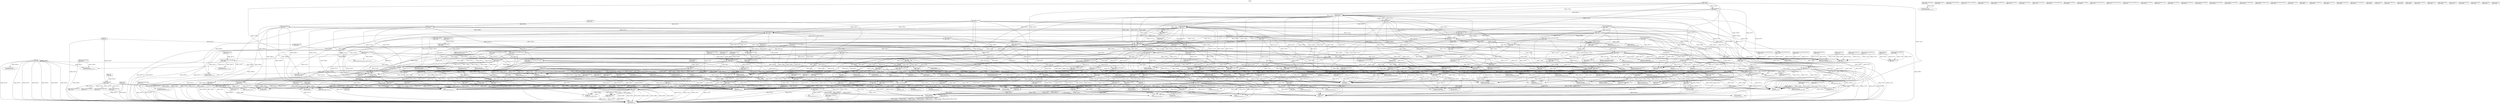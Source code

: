 digraph GRAPH_0 {

  // Generated by Graph::Easy 0.76 at Thu Jan 25 07:04:08 2024

  edge [ arrowhead=normal ];
  graph [ label="./http.c", labelloc=top ];
  node [
    fillcolor=white,
    fontsize=11,
    shape=box,
    style=filled ];

  "*__isoc99_sscanf" [ label="sscanf\l/usr/include/stdio.h:439:12\l", shape=ellipse ]
  "./http.c:accept_socket_cb" [ label="accept_socket_cb\l./http.c:3821:1\l" ]
  "./http.c:bind_socket" [ label="bind_socket\l./http.c:4850:1\l" ]
  "./http.c:bracket_addr_ok" [ label="bracket_addr_ok\l./http.c:4977:1\l" ]
  "./http.c:create_bind_socket_nonblock" [ label="create_bind_socket_nonblock\l./http.c:4782:1\l" ]
  "./http.c:end_of_authority" [ label="end_of_authority\l./http.c:5109:1\l" ]
  "./http.c:end_of_path" [ label="end_of_path\l./http.c:5130:1\l" ]
  "./http.c:evhttp_add_header_internal" [ label="evhttp_add_header_internal\l./http.c:2150:1\l" ]
  "./http.c:evhttp_append_to_last_header" [ label="evhttp_append_to_last_header\l./http.c:2227:1\l" ]
  "./http.c:evhttp_associate_new_request_with_connection" [ label="evhttp_associate_new_request_with_connection\l./http.c:4645:1\l" ]
  "./http.c:evhttp_connected" [ label="evhttp_connected\l./http.c:478:1\l" ]
  "./http.c:evhttp_connection_cb" [ label="evhttp_connection_cb\l./http.c:1682:1\l" ]
  "./http.c:evhttp_connection_cb_cleanup" [ label="evhttp_connection_cb_cleanup\l./http.c:1507:1\l" ]
  "./http.c:evhttp_connection_done" [ label="evhttp_connection_done\l./http.c:924:1\l" ]
  "./http.c:evhttp_connection_incoming_fail" [ label="evhttp_connection_incoming_fail\l./http.c:725:1\l" ]
  "./http.c:evhttp_connection_new_" [ label="evhttp_connection_new_\l./http.c:2528:1\l" ]
  "./http.c:evhttp_connection_read_on_write_error" [ label="evhttp_connection_read_on_write_error\l./http.c:1568:1\l" ]
  "./http.c:evhttp_connection_reset_hard_" [ label="evhttp_connection_reset_hard_\l./http.c:1427:1\l" ]
  "./http.c:evhttp_connection_retry" [ label="evhttp_connection_retry\l./http.c:1498:1\l" ]
  "./http.c:evhttp_connection_start_detectclose" [ label="evhttp_connection_start_detectclose\l./http.c:1484:1\l" ]
  "./http.c:evhttp_connection_stop_detectclose" [ label="evhttp_connection_stop_detectclose\l./http.c:1491:1\l" ]
  "./http.c:evhttp_deferred_read_cb" [ label="evhttp_deferred_read_cb\l./http.c:1287:1\l" ]
  "./http.c:evhttp_dispatch_callback" [ label="evhttp_dispatch_callback\l./http.c:3647:1\l" ]
  "./http.c:evhttp_error_cb" [ label="evhttp_error_cb\l./http.c:1592:1\l" ]
  "./http.c:evhttp_find_alias" [ label="evhttp_find_alias\l./http.c:3711:1\l" ]
  "./http.c:evhttp_find_vhost" [ label="evhttp_find_vhost\l./http.c:3748:1\l" ]
  "./http.c:evhttp_get_body" [ label="evhttp_get_body\l./http.c:2364:1\l" ]
  "./http.c:evhttp_get_body_length" [ label="evhttp_get_body_length\l./http.c:2320:1\l" ]
  "./http.c:evhttp_get_request" [ label="evhttp_get_request\l./http.c:4685:1\l" ]
  "./http.c:evhttp_get_request_connection" [ label="evhttp_get_request_connection\l./http.c:4565:1\l" ]
  "./http.c:evhttp_handle_chunked_read" [ label="evhttp_handle_chunked_read\l./http.c:1006:1\l" ]
  "./http.c:evhttp_handle_request" [ label="evhttp_handle_request\l./http.c:3777:1\l" ]
  "./http.c:evhttp_have_expect" [ label="evhttp_have_expect\l./http.c:654:20\l" ]
  "./http.c:evhttp_header_is_valid_value" [ label="evhttp_header_is_valid_value\l./http.c:2115:1\l" ]
  "./http.c:evhttp_is_connection_close" [ label="evhttp_is_connection_close\l./http.c:535:1\l" ]
  "./http.c:evhttp_is_connection_keepalive" [ label="evhttp_is_connection_keepalive\l./http.c:559:1\l" ]
  "./http.c:evhttp_is_request_connection_close" [ label="evhttp_is_request_connection_close\l./http.c:547:1\l" ]
  "./http.c:evhttp_lingering_close" [ label="evhttp_lingering_close\l./http.c:1118:1\l" ]
  "./http.c:evhttp_lingering_fail" [ label="evhttp_lingering_fail\l./http.c:1137:1\l" ]
  "./http.c:evhttp_make_header" [ label="evhttp_make_header\l./http.c:674:1\l" ]
  "./http.c:evhttp_make_header_request" [ label="evhttp_make_header_request\l./http.c:500:1\l" ]
  "./http.c:evhttp_make_header_response" [ label="evhttp_make_header_response\l./http.c:598:1\l" ]
  "./http.c:evhttp_maybe_add_content_length_header" [ label="evhttp_maybe_add_content_length_header\l./http.c:581:1\l" ]
  "./http.c:evhttp_maybe_add_date_header" [ label="evhttp_maybe_add_date_header\l./http.c:568:1\l" ]
  "./http.c:evhttp_method_" [ label="evhttp_method_\l./http.c:314:1\l" ]
  "./http.c:evhttp_method_may_have_body_" [ label="evhttp_method_may_have_body_\l./http.c:2355:1\l" ]
  "./http.c:evhttp_new_object" [ label="evhttp_new_object\l./http.c:3964:1\l" ]
  "./http.c:evhttp_parse_http_version" [ label="evhttp_parse_http_version\l./http.c:1740:1\l" ]
  "./http.c:evhttp_parse_query_impl" [ label="evhttp_parse_query_impl\l./http.c:3555:1\l" ]
  "./http.c:evhttp_parse_request_line" [ label="evhttp_parse_request_line\l./http.c:1794:1\l" ]
  "./http.c:evhttp_parse_response_line" [ label="evhttp_parse_response_line\l./http.c:1758:1\l" ]
  "./http.c:evhttp_read_body" [ label="evhttp_read_body\l./http.c:1147:1\l" ]
  "./http.c:evhttp_read_cb" [ label="evhttp_read_cb\l./http.c:1232:1\l" ]
  "./http.c:evhttp_read_firstline" [ label="evhttp_read_firstline\l./http.c:2423:1\l" ]
  "./http.c:evhttp_read_header" [ label="evhttp_read_header\l./http.c:2445:1\l" ]
  "./http.c:evhttp_read_trailer" [ label="evhttp_read_trailer\l./http.c:1097:1\l" ]
  "./http.c:evhttp_request_dispatch" [ label="evhttp_request_dispatch\l./http.c:1395:1\l" ]
  "./http.c:evhttp_request_free_" [ label="evhttp_request_free_\l./http.c:791:1\l" ]
  "./http.c:evhttp_request_free_auto" [ label="evhttp_request_free_auto\l./http.c:784:1\l" ]
  "./http.c:evhttp_response_needs_body" [ label="evhttp_response_needs_body\l./http.c:418:1\l" ]
  "./http.c:evhttp_response_phrase_internal" [ label="evhttp_response_phrase_internal\l./http.c:3330:1\l" ]
  "./http.c:evhttp_send" [ label="evhttp_send\l./http.c:3109:1\l" ]
  "./http.c:evhttp_send_continue" [ label="evhttp_send_continue\l./http.c:460:1\l" ]
  "./http.c:evhttp_send_continue_done" [ label="evhttp_send_continue_done\l./http.c:454:1\l" ]
  "./http.c:evhttp_send_done" [ label="evhttp_send_done\l./http.c:3007:1\l" ]
  "./http.c:evhttp_send_notfound" [ label="evhttp_send_notfound\l./http.c:3077:1\l" ]
  "./http.c:evhttp_set_timeout_" [ label="evhttp_set_timeout_\l./http.c:813:1\l" ]
  "./http.c:evhttp_set_timeout_tv_" [ label="evhttp_set_timeout_tv_\l./http.c:798:1\l" ]
  "./http.c:evhttp_uri_parse_authority" [ label="evhttp_uri_parse_authority\l./http.c:5318:1\l" ]
  "./http.c:evhttp_valid_response_code" [ label="evhttp_valid_response_code\l./http.c:1731:1\l" ]
  "./http.c:evhttp_write_buffer" [ label="evhttp_write_buffer\l./http.c:432:1\l" ]
  "./http.c:evhttp_write_cb" [ label="evhttp_write_cb\l./http.c:907:1\l" ]
  "./http.c:evhttp_write_connectioncb" [ label="evhttp_write_connectioncb\l./http.c:1296:1\l" ]
  "./http.c:html_replace" [ label="html_replace\l./http.c:237:1\l" ]
  "./http.c:make_addrinfo" [ label="make_addrinfo\l./http.c:4821:1\l" ]
  "./http.c:name_from_addr" [ label="name_from_addr\l./http.c:4746:1\l" ]
  "./http.c:parse_authority" [ label="parse_authority\l./http.c:5021:1\l" ]
  "./http.c:parse_port" [ label="parse_port\l./http.c:4959:1\l" ]
  "./http.c:path_matches_noscheme" [ label="path_matches_noscheme\l./http.c:5171:1\l" ]
  "./http.c:prefix_suffix_match" [ label="prefix_suffix_match\l./http.c:3675:1\l" ]
  "./http.c:regname_ok" [ label="regname_ok\l./http.c:4942:1\l" ]
  "./http.c:scheme_ok" [ label="scheme_ok\l./http.c:4904:1\l" ]
  "./http.c:userinfo_ok" [ label="userinfo_ok\l./http.c:4924:1\l" ]
  EVUTIL_ISALNUM_ [ label="EVUTIL_ISALNUM_\l./util-internal.h:253:5\l", shape=ellipse ]
  EVUTIL_ISALPHA_ [ label="EVUTIL_ISALPHA_\l./util-internal.h:251:5\l", shape=ellipse ]
  EVUTIL_ISDIGIT_ [ label="EVUTIL_ISDIGIT_\l./util-internal.h:256:5\l", shape=ellipse ]
  EVUTIL_ISXDIGIT_ [ label="EVUTIL_ISXDIGIT_\l./util-internal.h:258:5\l", shape=ellipse ]
  EVUTIL_TOLOWER_ [ label="EVUTIL_TOLOWER_\l./util-internal.h:265:6\l", shape=ellipse ]
  __errno_location [ label="__errno_location\l/usr/include/errno.h:37:13\l", shape=ellipse ]
  __indirect_call [ label="Indirect Call Placeholder\l", shape=ellipse ]
  __stack_chk_fail [ label="__stack_chk_fail\l<built-in>\l", shape=ellipse ]
  atoi [ label="atoi\l/usr/include/stdlib.h:105:12\l", shape=ellipse ]
  bind [ label="bind\l/usr/include/x86_64-linux-gnu/sys/socket.h:112:12\l", shape=ellipse ]
  bufferevent_base_set [ label="bufferevent_base_set\l./include/event2/bufferevent.h:290:5\l", shape=ellipse ]
  bufferevent_disable [ label="bufferevent_disable\l./include/event2/bufferevent.h:509:5\l", shape=ellipse ]
  bufferevent_disable_hard_ [ label="bufferevent_disable_hard_\l./bufferevent-internal.h:368:5\l", shape=ellipse ]
  bufferevent_enable [ label="bufferevent_enable\l./include/event2/bufferevent.h:498:5\l", shape=ellipse ]
  bufferevent_free [ label="bufferevent_free\l./include/event2/bufferevent.h:327:6\l", shape=ellipse ]
  bufferevent_get_base [ label="bufferevent_get_base\l./include/event2/bufferevent.h:296:20\l", shape=ellipse ]
  bufferevent_get_input [ label="bufferevent_get_input\l./include/event2/bufferevent.h:472:18\l", shape=ellipse ]
  bufferevent_get_output [ label="bufferevent_get_output\l./include/event2/bufferevent.h:487:18\l", shape=ellipse ]
  bufferevent_get_priority [ label="bufferevent_get_priority\l./include/event2/bufferevent.h:316:5\l", shape=ellipse ]
  bufferevent_getfd [ label="bufferevent_getfd\l./include/event2/bufferevent.h:397:17\l", shape=ellipse ]
  bufferevent_replacefd [ label="bufferevent_replacefd\l./include/event2/bufferevent.h:390:5\l", shape=ellipse ]
  bufferevent_set_timeouts [ label="bufferevent_set_timeouts\l./include/event2/bufferevent.h:547:5\l", shape=ellipse ]
  bufferevent_setcb [ label="bufferevent_setcb\l./include/event2/bufferevent.h:345:6\l", shape=ellipse ]
  bufferevent_socket_connect [ label="bufferevent_socket_connect\l./include/event2/bufferevent.h:213:5\l", shape=ellipse ]
  bufferevent_socket_connect_hostname [ label="bufferevent_socket_connect_hostname\l./include/event2/bufferevent.h:234:5\l", shape=ellipse ]
  bufferevent_socket_get_conn_address_ [ label="bufferevent_socket_get_conn_address_\l./bufferevent-internal.h:452:1\l", shape=ellipse ]
  bufferevent_socket_new [ label="bufferevent_socket_new\l./include/event2/bufferevent.h:191:21\l", shape=ellipse ]
  bufferevent_socket_set_conn_address_ [ label="bufferevent_socket_set_conn_address_\l./bufferevent-internal.h:460:1\l", shape=ellipse ]
  evbuffer_add [ label="evbuffer_add\l./include/event2/buffer.h:358:5\l", shape=ellipse ]
  evbuffer_add_buffer [ label="evbuffer_add_buffer\l./include/event2/buffer.h:476:5\l", shape=ellipse ]
  evbuffer_add_printf [ label="evbuffer_add_printf\l./include/event2/buffer.h:709:5\l", shape=ellipse ]
  evbuffer_drain [ label="evbuffer_drain\l./include/event2/buffer.h:739:5\l", shape=ellipse ]
  evbuffer_free [ label="evbuffer_free\l./include/event2/buffer.h:159:6\l", shape=ellipse ]
  evbuffer_freeze [ label="evbuffer_freeze\l./include/event2/buffer.h:1081:5\l", shape=ellipse ]
  evbuffer_get_length [ label="evbuffer_get_length\l./include/event2/buffer.h:256:8\l", shape=ellipse ]
  evbuffer_new [ label="evbuffer_new\l./include/event2/buffer.h:152:18\l", shape=ellipse ]
  evbuffer_readln [ label="evbuffer_readln\l./include/event2/buffer.h:460:7\l", shape=ellipse ]
  evbuffer_remove [ label="evbuffer_remove\l./include/event2/buffer.h:373:5\l", shape=ellipse ]
  evbuffer_remove_buffer [ label="evbuffer_remove_buffer\l./include/event2/buffer.h:418:5\l", shape=ellipse ]
  evbuffer_unfreeze [ label="evbuffer_unfreeze\l./include/event2/buffer.h:1091:5\l", shape=ellipse ]
  evconnlistener_free [ label="evconnlistener_free\l./include/event2/listener.h:167:6\l", shape=ellipse ]
  evconnlistener_get_fd [ label="evconnlistener_get_fd\l./include/event2/listener.h:185:17\l", shape=ellipse ]
  evconnlistener_new [ label="evconnlistener_new\l./include/event2/listener.h:141:24\l", shape=ellipse ]
  evconnlistener_set_cb [ label="evconnlistener_set_cb\l./include/event2/listener.h:190:6\l", shape=ellipse ]
  event_add [ label="event_add\l./include/event2/event.h:1267:5\l", shape=ellipse ]
  event_assign [ label="event_assign\l./include/event2/event.h:1166:5\l", shape=ellipse ]
  event_debug_unassign [ label="event_debug_unassign\l./include/event2/event.h:334:6\l", shape=ellipse ]
  event_debugx_ [ label="event_debugx_\l./log-internal.h:72:6\l", shape=ellipse ]
  event_deferred_cb_cancel_ [ label="event_deferred_cb_cancel_\l./defer-internal.h:59:6\l", shape=ellipse ]
  event_deferred_cb_init_ [ label="event_deferred_cb_init_\l./defer-internal.h:50:6\l", shape=ellipse ]
  event_deferred_cb_schedule_ [ label="event_deferred_cb_schedule_\l./defer-internal.h:66:5\l", shape=ellipse ]
  event_del [ label="event_del\l./include/event2/event.h:1293:5\l", shape=ellipse ]
  event_err [ label="event_err\l./log-internal.h:58:6\l", shape=ellipse ]
  event_errx [ label="event_errx\l./log-internal.h:66:6\l", shape=ellipse ]
  event_initialized [ label="event_initialized\l./include/event2/event.h:1368:5\l", shape=ellipse ]
  event_mm_calloc_ [ label="event_mm_calloc_\l./mm-internal.h:58:7\l", shape=ellipse ]
  event_mm_free_ [ label="event_mm_free_\l./mm-internal.h:74:6\l", shape=ellipse ]
  event_mm_malloc_ [ label="event_mm_malloc_\l./mm-internal.h:47:7\l", shape=ellipse ]
  event_mm_realloc_ [ label="event_mm_realloc_\l./mm-internal.h:72:7\l", shape=ellipse ]
  event_mm_strdup_ [ label="event_mm_strdup_\l./mm-internal.h:69:7\l", shape=ellipse ]
  event_sock_warn [ label="event_sock_warn\l./log-internal.h:64:6\l", shape=ellipse ]
  event_warn [ label="event_warn\l./log-internal.h:60:6\l", shape=ellipse ]
  event_warnx [ label="event_warnx\l./log-internal.h:68:6\l", shape=ellipse ]
  evhttp_accept_socket [ label="evhttp_accept_socket\l./http.c:3874:1\l" ]
  evhttp_accept_socket_with_handle [ label="evhttp_accept_socket_with_handle\l./http.c:3895:1\l" ]
  evhttp_add_header [ label="evhttp_add_header\l./http.c:2130:1\l" ]
  evhttp_add_server_alias [ label="evhttp_add_server_alias\l./http.c:4114:1\l" ]
  evhttp_add_virtual_host [ label="evhttp_add_virtual_host\l./http.c:4082:1\l" ]
  evhttp_bind_listener [ label="evhttp_bind_listener\l./http.c:3918:1\l" ]
  evhttp_bind_socket [ label="evhttp_bind_socket\l./http.c:3835:1\l" ]
  evhttp_bind_socket_with_handle [ label="evhttp_bind_socket_with_handle\l./http.c:3845:1\l" ]
  evhttp_bound_set_bevcb [ label="evhttp_bound_set_bevcb\l./http.c:3948:1\l" ]
  evhttp_bound_socket_get_fd [ label="evhttp_bound_socket_get_fd\l./http.c:3936:1\l" ]
  evhttp_bound_socket_get_listener [ label="evhttp_bound_socket_get_listener\l./http.c:3942:1\l" ]
  evhttp_cancel_request [ label="evhttp_cancel_request\l./http.c:2944:1\l" ]
  evhttp_clear_headers [ label="evhttp_clear_headers\l./http.c:2073:1\l" ]
  evhttp_connection_base_bufferevent_new [ label="evhttp_connection_base_bufferevent_new\l./http.c:2612:1\l" ]
  evhttp_connection_base_bufferevent_unix_new [ label="evhttp_connection_base_bufferevent_unix_new\l./http.c:2583:1\l" ]
  evhttp_connection_base_new [ label="evhttp_connection_base_new\l./http.c:2650:1\l" ]
  evhttp_connection_connect_ [ label="evhttp_connection_connect_\l./http.c:2793:1\l" ]
  evhttp_connection_fail_ [ label="evhttp_connection_fail_\l./http.c:834:1\l" ]
  evhttp_connection_free [ label="evhttp_connection_free\l./http.c:1321:1\l" ]
  evhttp_connection_free_on_completion [ label="evhttp_connection_free_on_completion\l./http.c:1371:1\l" ]
  evhttp_connection_get_addr [ label="evhttp_connection_get_addr\l./http.c:2787:1\l" ]
  evhttp_connection_get_base [ label="evhttp_connection_get_base\l./http.c:4426:1\l" ]
  evhttp_connection_get_bufferevent [ label="evhttp_connection_get_bufferevent\l./http.c:2638:21\l" ]
  evhttp_connection_get_peer [ label="evhttp_connection_get_peer\l./http.c:2779:1\l" ]
  evhttp_connection_get_server [ label="evhttp_connection_get_server\l./http.c:2644:1\l" ]
  evhttp_connection_new [ label="evhttp_connection_new\l./http.c:2522:1\l" ]
  evhttp_connection_reset_ [ label="evhttp_connection_reset_\l./http.c:1471:1\l" ]
  evhttp_connection_set_base [ label="evhttp_connection_set_base\l./http.c:2686:1\l" ]
  evhttp_connection_set_closecb [ label="evhttp_connection_set_closecb\l./http.c:2771:1\l" ]
  evhttp_connection_set_connect_timeout_tv [ label="evhttp_connection_set_connect_timeout_tv\l./http.c:2723:6\l" ]
  evhttp_connection_set_ext_method_cmp [ label="evhttp_connection_set_ext_method_cmp\l./http.c:2679:1\l" ]
  evhttp_connection_set_family [ label="evhttp_connection_set_family\l./http.c:2656:6\l" ]
  evhttp_connection_set_flags [ label="evhttp_connection_set_flags\l./http.c:2662:5\l" ]
  evhttp_connection_set_initial_retry_tv [ label="evhttp_connection_set_initial_retry_tv\l./http.c:2752:1\l" ]
  evhttp_connection_set_local_address [ label="evhttp_connection_set_local_address\l./http.c:1376:1\l" ]
  evhttp_connection_set_local_port [ label="evhttp_connection_set_local_port\l./http.c:1387:1\l" ]
  evhttp_connection_set_max_body_size [ label="evhttp_connection_set_max_body_size\l./http.c:715:1\l" ]
  evhttp_connection_set_max_headers_size [ label="evhttp_connection_set_max_headers_size\l./http.c:706:1\l" ]
  evhttp_connection_set_read_timeout_tv [ label="evhttp_connection_set_read_timeout_tv\l./http.c:2732:6\l" ]
  evhttp_connection_set_retries [ label="evhttp_connection_set_retries\l./http.c:2764:1\l" ]
  evhttp_connection_set_timeout [ label="evhttp_connection_set_timeout\l./http.c:2696:1\l" ]
  evhttp_connection_set_timeout_tv [ label="evhttp_connection_set_timeout_tv\l./http.c:2710:1\l" ]
  evhttp_connection_set_write_timeout_tv [ label="evhttp_connection_set_write_timeout_tv\l./http.c:2741:6\l" ]
  evhttp_decode_uri [ label="evhttp_decode_uri\l./http.c:3510:1\l" ]
  evhttp_decode_uri_internal [ label="evhttp_decode_uri_internal\l./http.c:3477:1\l" ]
  evhttp_del_accept_socket [ label="evhttp_del_accept_socket\l./http.c:3956:1\l" ]
  evhttp_del_cb [ label="evhttp_del_cb\l./http.c:4269:1\l" ]
  evhttp_encode_uri [ label="evhttp_encode_uri\l./http.c:3465:1\l" ]
  evhttp_find_header [ label="evhttp_find_header\l./http.c:2060:1\l" ]
  evhttp_foreach_bound_socket [ label="evhttp_foreach_bound_socket\l./http.c:3884:1\l" ]
  evhttp_free [ label="evhttp_free\l./http.c:4030:1\l" ]
  evhttp_get_connection_count [ label="evhttp_get_connection_count\l./http.c:4215:1\l" ]
  evhttp_htmlescape [ label="evhttp_htmlescape\l./http.c:270:1\l" ]
  evhttp_make_request [ label="evhttp_make_request\l./http.c:2888:1\l" ]
  evhttp_new [ label="evhttp_new\l./http.c:3997:1\l" ]
  evhttp_parse_firstline_ [ label="evhttp_parse_firstline_\l./http.c:2186:1\l" ]
  evhttp_parse_headers_ [ label="evhttp_parse_headers_\l./http.c:2257:1\l" ]
  evhttp_parse_query [ label="evhttp_parse_query\l./http.c:3631:1\l" ]
  evhttp_parse_query_str [ label="evhttp_parse_query_str\l./http.c:3636:1\l" ]
  evhttp_parse_query_str_flags [ label="evhttp_parse_query_str_flags\l./http.c:3641:1\l" ]
  evhttp_remove_header [ label="evhttp_remove_header\l./http.c:2093:1\l" ]
  evhttp_remove_server_alias [ label="evhttp_remove_server_alias\l./http.c:4134:1\l" ]
  evhttp_remove_virtual_host [ label="evhttp_remove_virtual_host\l./http.c:4100:1\l" ]
  evhttp_request_free [ label="evhttp_request_free\l./http.c:4374:1\l" ]
  evhttp_request_get_command [ label="evhttp_request_get_command\l./http.c:4518:1\l" ]
  evhttp_request_get_connection [ label="evhttp_request_get_connection\l./http.c:4420:1\l" ]
  evhttp_request_get_evhttp_uri [ label="evhttp_request_get_evhttp_uri\l./http.c:4472:1\l" ]
  evhttp_request_get_host [ label="evhttp_request_get_host\l./http.c:4480:1\l" ]
  evhttp_request_get_input_buffer [ label="evhttp_request_get_input_buffer\l./http.c:4547:18\l" ]
  evhttp_request_get_input_headers [ label="evhttp_request_get_input_headers\l./http.c:4535:19\l" ]
  evhttp_request_get_output_buffer [ label="evhttp_request_get_output_buffer\l./http.c:4553:18\l" ]
  evhttp_request_get_output_headers [ label="evhttp_request_get_output_headers\l./http.c:4541:19\l" ]
  evhttp_request_get_response_code [ label="evhttp_request_get_response_code\l./http.c:4523:1\l" ]
  evhttp_request_get_response_code_line [ label="evhttp_request_get_response_code_line\l./http.c:4529:1\l" ]
  evhttp_request_get_uri [ label="evhttp_request_get_uri\l./http.c:4465:1\l" ]
  evhttp_request_is_owned [ label="evhttp_request_is_owned\l./http.c:4414:1\l" ]
  evhttp_request_new [ label="evhttp_request_new\l./http.c:4324:1\l" ]
  evhttp_request_own [ label="evhttp_request_own\l./http.c:4408:1\l" ]
  evhttp_request_set_chunked_cb [ label="evhttp_request_set_chunked_cb\l./http.c:4432:1\l" ]
  evhttp_request_set_error_cb [ label="evhttp_request_set_error_cb\l./http.c:4446:1\l" ]
  evhttp_request_set_header_cb [ label="evhttp_request_set_header_cb\l./http.c:4439:1\l" ]
  evhttp_request_set_on_complete_cb [ label="evhttp_request_set_on_complete_cb\l./http.c:4453:1\l" ]
  evhttp_response_code_ [ label="evhttp_response_code_\l./http.c:3347:1\l" ]
  evhttp_send_error [ label="evhttp_send_error\l./http.c:3040:1\l" ]
  evhttp_send_page_ [ label="evhttp_send_page_\l./http.c:3363:1\l" ]
  evhttp_send_reply [ label="evhttp_send_reply\l./http.c:3134:1\l" ]
  evhttp_send_reply_chunk [ label="evhttp_send_reply_chunk\l./http.c:3222:1\l" ]
  evhttp_send_reply_chunk_with_cb [ label="evhttp_send_reply_chunk_with_cb\l./http.c:3170:1\l" ]
  evhttp_send_reply_end [ label="evhttp_send_reply_end\l./http.c:3227:1\l" ]
  evhttp_send_reply_start [ label="evhttp_send_reply_start\l./http.c:3143:1\l" ]
  evhttp_set_allowed_methods [ label="evhttp_set_allowed_methods\l./http.c:4227:1\l" ]
  evhttp_set_bevcb [ label="evhttp_set_bevcb\l./http.c:4296:1\l" ]
  evhttp_set_cb [ label="evhttp_set_cb\l./http.c:4239:1\l" ]
  evhttp_set_default_content_type [ label="evhttp_set_default_content_type\l./http.c:4221:1\l" ]
  evhttp_set_errorcb [ label="evhttp_set_errorcb\l./http.c:4311:1\l" ]
  evhttp_set_ext_method_cmp [ label="evhttp_set_ext_method_cmp\l./http.c:4233:1\l" ]
  evhttp_set_flags [ label="evhttp_set_flags\l./http.c:4173:5\l" ]
  evhttp_set_gencb [ label="evhttp_set_gencb\l./http.c:4288:1\l" ]
  evhttp_set_max_body_size [ label="evhttp_set_max_body_size\l./http.c:4197:1\l" ]
  evhttp_set_max_connections [ label="evhttp_set_max_connections\l./http.c:4206:1\l" ]
  evhttp_set_max_headers_size [ label="evhttp_set_max_headers_size\l./http.c:4188:1\l" ]
  evhttp_set_newreqcb [ label="evhttp_set_newreqcb\l./http.c:4304:1\l" ]
  evhttp_set_read_timeout_tv [ label="evhttp_set_read_timeout_tv\l./http.c:4163:1\l" ]
  evhttp_set_timeout [ label="evhttp_set_timeout\l./http.c:4151:1\l" ]
  evhttp_set_timeout_tv [ label="evhttp_set_timeout_tv\l./http.c:4157:1\l" ]
  evhttp_set_write_timeout_tv [ label="evhttp_set_write_timeout_tv\l./http.c:4168:1\l" ]
  evhttp_start [ label="evhttp_start\l./http.c:4014:1\l" ]
  evhttp_start_read_ [ label="evhttp_start_read_\l./http.c:2975:1\l" ]
  evhttp_start_write_ [ label="evhttp_start_write_\l./http.c:2997:1\l" ]
  evhttp_start_ws_ [ label="evhttp_start_ws_\l./http.c:3197:1\l" ]
  evhttp_uri_free [ label="evhttp_uri_free\l./http.c:5348:1\l" ]
  evhttp_uri_get_fragment [ label="evhttp_uri_get_fragment\l./http.c:5486:1\l" ]
  evhttp_uri_get_host [ label="evhttp_uri_get_host\l./http.c:5459:1\l" ]
  evhttp_uri_get_path [ label="evhttp_uri_get_path\l./http.c:5476:1\l" ]
  evhttp_uri_get_port [ label="evhttp_uri_get_port\l./http.c:5471:1\l" ]
  evhttp_uri_get_query [ label="evhttp_uri_get_query\l./http.c:5481:1\l" ]
  evhttp_uri_get_scheme [ label="evhttp_uri_get_scheme\l./http.c:5449:1\l" ]
  evhttp_uri_get_unixsocket [ label="evhttp_uri_get_unixsocket\l./http.c:5465:1\l" ]
  evhttp_uri_get_userinfo [ label="evhttp_uri_get_userinfo\l./http.c:5454:1\l" ]
  evhttp_uri_join [ label="evhttp_uri_join\l./http.c:5370:1\l" ]
  evhttp_uri_new [ label="evhttp_uri_new\l./http.c:4886:1\l" ]
  evhttp_uri_parse [ label="evhttp_uri_parse\l./http.c:5184:1\l" ]
  evhttp_uri_parse_with_flags [ label="evhttp_uri_parse_with_flags\l./http.c:5190:1\l" ]
  evhttp_uri_set_flags [ label="evhttp_uri_set_flags\l./http.c:4895:1\l" ]
  evhttp_uri_set_fragment [ label="evhttp_uri_set_fragment\l./http.c:5596:1\l" ]
  evhttp_uri_set_host [ label="evhttp_uri_set_host\l./http.c:5522:1\l" ]
  evhttp_uri_set_path [ label="evhttp_uri_set_path\l./http.c:5579:1\l" ]
  evhttp_uri_set_port [ label="evhttp_uri_set_port\l./http.c:5568:1\l" ]
  evhttp_uri_set_query [ label="evhttp_uri_set_query\l./http.c:5588:1\l" ]
  evhttp_uri_set_scheme [ label="evhttp_uri_set_scheme\l./http.c:5505:1\l" ]
  evhttp_uri_set_unixsocket [ label="evhttp_uri_set_unixsocket\l./http.c:5561:1\l" ]
  evhttp_uri_set_userinfo [ label="evhttp_uri_set_userinfo\l./http.c:5514:1\l" ]
  evhttp_uridecode [ label="evhttp_uridecode\l./http.c:3527:1\l" ]
  evhttp_uriencode [ label="evhttp_uriencode\l./http.c:3411:1\l" ]
  evutil_ascii_strcasecmp [ label="evutil_ascii_strcasecmp\l./include/event2/util.h:690:5\l", shape=ellipse ]
  evutil_ascii_strncasecmp [ label="evutil_ascii_strncasecmp\l./include/event2/util.h:695:5\l", shape=ellipse ]
  evutil_closesocket [ label="evutil_closesocket\l./include/event2/util.h:471:5\l", shape=ellipse ]
  "evutil_date_rfc1123" [ label="evutil_date_rfc1123\l./include/event2/util.h:341:1\l", shape=ellipse ]
  evutil_freeaddrinfo [ label="evutil_freeaddrinfo\l./include/event2/util.h:841:6\l", shape=ellipse ]
  evutil_gai_strerror [ label="evutil_gai_strerror\l./include/event2/util.h:844:13\l", shape=ellipse ]
  evutil_getaddrinfo [ label="evutil_getaddrinfo\l./include/event2/util.h:836:5\l", shape=ellipse ]
  evutil_inet_pton [ label="evutil_inet_pton\l./include/event2/util.h:651:5\l", shape=ellipse ]
  evutil_make_listen_socket_reuseable [ label="evutil_make_listen_socket_reuseable\l./include/event2/util.h:411:5\l", shape=ellipse ]
  evutil_rtrim_lws_ [ label="evutil_rtrim_lws_\l./util-internal.h:270:6\l", shape=ellipse ]
  evutil_set_tcp_keepalive [ label="evutil_set_tcp_keepalive\l./include/event2/util.h:498:5\l", shape=ellipse ]
  evutil_snprintf [ label="evutil_snprintf\l./include/event2/util.h:625:5\l", shape=ellipse ]
  evutil_socket_ [ label="evutil_socket_\l./util-internal.h:522:17\l", shape=ellipse ]
  evutil_strtoll [ label="evutil_strtoll\l./include/event2/util.h:610:12\l", shape=ellipse ]
  evws_connection_free [ label="evws_connection_free\l./include/event2/ws.h:57:6\l", shape=ellipse ]
  free [ label="free\l/usr/include/stdlib.h:555:13\l", shape=ellipse ]
  gai_strerror [ label="gai_strerror\l/usr/include/netdb.h:669:20\l", shape=ellipse ]
  getnameinfo [ label="getnameinfo\l/usr/include/netdb.h:675:12\l", shape=ellipse ]
  listen [ label="listen\l/usr/include/x86_64-linux-gnu/sys/socket.h:296:12\l", shape=ellipse ]
  memcpy [ label="memcpy\l/usr/include/string.h:43:14\l", shape=ellipse ]
  memset [ label="memset\l/usr/include/string.h:61:14\l", shape=ellipse ]
  strchr [ label="strchr\l/usr/include/string.h:246:14\l", shape=ellipse ]
  strcmp [ label="strcmp\l/usr/include/string.h:156:12\l", shape=ellipse ]
  strcpy [ label="strcpy\l/usr/include/string.h:141:14\l", shape=ellipse ]
  strlen [ label="strlen\l/usr/include/string.h:407:15\l", shape=ellipse ]
  strncmp [ label="strncmp\l/usr/include/string.h:159:12\l", shape=ellipse ]
  strpbrk [ label="strpbrk\l/usr/include/string.h:323:14\l", shape=ellipse ]
  strrchr [ label="strrchr\l/usr/include/string.h:273:14\l", shape=ellipse ]
  strsep [ label="strsep\l/usr/include/string.h:471:14\l", shape=ellipse ]
  strspn [ label="strspn\l/usr/include/string.h:297:15\l", shape=ellipse ]
  strtol [ label="strtol\l/usr/include/stdlib.h:177:17\l", shape=ellipse ]

  evhttp_htmlescape -> event_mm_malloc_ [ color="#000000", fontcolor="#000000", label="./http.c:292:21" ]
  evhttp_htmlescape -> event_warn [ color="#000000", fontcolor="#000000", label="./http.c:284:4" ]
  evhttp_htmlescape -> event_warn [ color="#000000", fontcolor="#000000", label="./http.c:294:3" ]
  evhttp_htmlescape -> strlen [ color="#000000", fontcolor="#000000", label="./http.c:279:13" ]
  evhttp_htmlescape -> __stack_chk_fail [ color="#000000" ]
  evhttp_htmlescape -> memcpy [ color="#000000", fontcolor="#000000", label="./http.c:301:3" ]
  evhttp_htmlescape -> "./http.c:html_replace" [ color="#000000", fontcolor="#000000", label="./http.c:300:22" ]
  evhttp_htmlescape -> "./http.c:html_replace" [ color="#000000", fontcolor="#000000", label="./http.c:282:31" ]
  "./http.c:evhttp_method_" -> event_debugx_ [ color="#000000", fontcolor="#000000", label="./http.c:391:5" ]
  "./http.c:evhttp_method_" -> event_debugx_ [ color="#000000", fontcolor="#000000", label="./http.c:403:2" ]
  "./http.c:evhttp_method_" -> __indirect_call [ color="#000000", fontcolor="#000000", label="./http.c:388:4" ]
  "./http.c:evhttp_method_" -> __stack_chk_fail [ color="#000000" ]
  "./http.c:evhttp_write_buffer" -> bufferevent_enable [ color="#000000", fontcolor="#000000", label="./http.c:450:2" ]
  "./http.c:evhttp_write_buffer" -> bufferevent_setcb [ color="#000000", fontcolor="#000000", label="./http.c:444:2" ]
  "./http.c:evhttp_write_buffer" -> event_debugx_ [ color="#000000", fontcolor="#000000", label="./http.c:435:2" ]
  "./http.c:evhttp_send_continue_done" -> bufferevent_disable [ color="#000000", fontcolor="#000000", label="./http.c:456:2" ]
  "./http.c:evhttp_send_continue" -> evbuffer_add_printf [ color="#000000", fontcolor="#000000", label="./http.c:464:2" ]
  "./http.c:evhttp_send_continue" -> bufferevent_get_output [ color="#000000", fontcolor="#000000", label="./http.c:464:2" ]
  "./http.c:evhttp_send_continue" -> bufferevent_enable [ color="#000000", fontcolor="#000000", label="./http.c:463:2" ]
  "./http.c:evhttp_send_continue" -> bufferevent_setcb [ color="#000000", fontcolor="#000000", label="./http.c:469:2" ]
  "./http.c:evhttp_make_header_request" -> evhttp_add_header [ color="#000000", fontcolor="#000000", label="./http.c:527:3" ]
  "./http.c:evhttp_make_header_request" -> evutil_snprintf [ color="#000000", fontcolor="#000000", label="./http.c:525:3" ]
  "./http.c:evhttp_make_header_request" -> evhttp_find_header [ color="#000000", fontcolor="#000000", label="./http.c:523:6" ]
  "./http.c:evhttp_make_header_request" -> evbuffer_get_length [ color="#000000", fontcolor="#000000", label="./http.c:521:7" ]
  "./http.c:evhttp_make_header_request" -> evbuffer_get_length [ color="#000000", fontcolor="#000000", label="./http.c:525:3" ]
  "./http.c:evhttp_make_header_request" -> evhttp_remove_header [ color="#000000", fontcolor="#000000", label="./http.c:507:2" ]
  "./http.c:evhttp_make_header_request" -> evbuffer_add_printf [ color="#000000", fontcolor="#000000", label="./http.c:514:2" ]
  "./http.c:evhttp_make_header_request" -> bufferevent_get_output [ color="#000000", fontcolor="#000000", label="./http.c:514:2" ]
  "./http.c:evhttp_make_header_request" -> "./http.c:evhttp_method_" [ color="#000000", fontcolor="#000000", label="./http.c:510:17" ]
  "./http.c:evhttp_make_header_request" -> __stack_chk_fail [ color="#000000" ]
  evhttp_remove_header -> evutil_ascii_strcasecmp [ color="#000000", fontcolor="#000000", label="./http.c:2098:7" ]
  evhttp_remove_header -> event_mm_free_ [ color="#000000", fontcolor="#000000", label="./http.c:2107:2" ]
  evhttp_remove_header -> event_mm_free_ [ color="#000000", fontcolor="#000000", label="./http.c:2108:2" ]
  evhttp_remove_header -> event_mm_free_ [ color="#000000", fontcolor="#000000", label="./http.c:2109:2" ]
  evhttp_find_header -> evutil_ascii_strcasecmp [ color="#000000", fontcolor="#000000", label="./http.c:2065:7" ]
  evhttp_add_header -> "./http.c:evhttp_add_header_internal" [ color="#000000", fontcolor="#000000", label="./http.c:2146:10" ]
  evhttp_add_header -> strchr [ color="#000000", fontcolor="#000000", label="./http.c:2135:6" ]
  evhttp_add_header -> strchr [ color="#000000", fontcolor="#000000", label="./http.c:2135:35" ]
  evhttp_add_header -> "./http.c:evhttp_header_is_valid_value" [ color="#000000", fontcolor="#000000", label="./http.c:2141:7" ]
  evhttp_add_header -> event_debugx_ [ color="#000000", fontcolor="#000000", label="./http.c:2133:2" ]
  evhttp_add_header -> event_debugx_ [ color="#000000", fontcolor="#000000", label="./http.c:2137:3" ]
  evhttp_add_header -> event_debugx_ [ color="#000000", fontcolor="#000000", label="./http.c:2142:3" ]
  "./http.c:evhttp_is_connection_close" -> evutil_ascii_strcasecmp [ color="#000000", fontcolor="#000000", label="./http.c:540:33" ]
  "./http.c:evhttp_is_connection_close" -> evutil_ascii_strcasecmp [ color="#000000", fontcolor="#000000", label="./http.c:543:33" ]
  "./http.c:evhttp_is_connection_close" -> evhttp_find_header [ color="#000000", fontcolor="#000000", label="./http.c:539:28" ]
  "./http.c:evhttp_is_connection_close" -> evhttp_find_header [ color="#000000", fontcolor="#000000", label="./http.c:542:28" ]
  "./http.c:evhttp_is_request_connection_close" -> "./http.c:evhttp_is_connection_close" [ color="#000000", fontcolor="#000000", label="./http.c:553:3" ]
  "./http.c:evhttp_is_request_connection_close" -> "./http.c:evhttp_is_connection_close" [ color="#000000", fontcolor="#000000", label="./http.c:554:3" ]
  "./http.c:evhttp_is_connection_keepalive" -> evutil_ascii_strncasecmp [ color="#000000", fontcolor="#000000", label="./http.c:563:9" ]
  "./http.c:evhttp_is_connection_keepalive" -> evhttp_find_header [ color="#000000", fontcolor="#000000", label="./http.c:561:27" ]
  "./http.c:evhttp_maybe_add_date_header" -> "evutil_date_rfc1123" [ color="#000000", fontcolor="#000000", label="./http.c:572:30" ]
  "./http.c:evhttp_maybe_add_date_header" -> evhttp_add_header [ color="#000000", fontcolor="#000000", label="./http.c:573:4" ]
  "./http.c:evhttp_maybe_add_date_header" -> evhttp_find_header [ color="#000000", fontcolor="#000000", label="./http.c:570:6" ]
  "./http.c:evhttp_maybe_add_date_header" -> __stack_chk_fail [ color="#000000" ]
  "./http.c:evhttp_maybe_add_content_length_header" -> evhttp_add_header [ color="#000000", fontcolor="#000000", label="./http.c:589:3" ]
  "./http.c:evhttp_maybe_add_content_length_header" -> evutil_snprintf [ color="#000000", fontcolor="#000000", label="./http.c:587:3" ]
  "./http.c:evhttp_maybe_add_content_length_header" -> evhttp_find_header [ color="#000000", fontcolor="#000000", label="./http.c:584:6" ]
  "./http.c:evhttp_maybe_add_content_length_header" -> evhttp_find_header [ color="#000000", fontcolor="#000000", label="./http.c:585:6" ]
  "./http.c:evhttp_maybe_add_content_length_header" -> __stack_chk_fail [ color="#000000" ]
  "./http.c:evhttp_make_header_response" -> "./http.c:evhttp_maybe_add_content_length_header" [ color="#000000", fontcolor="#000000", label="./http.c:627:4" ]
  "./http.c:evhttp_make_header_response" -> "./http.c:evhttp_maybe_add_date_header" [ color="#000000", fontcolor="#000000", label="./http.c:611:4" ]
  "./http.c:evhttp_make_header_response" -> "./http.c:evhttp_is_connection_keepalive" [ color="#000000", fontcolor="#000000", label="./http.c:601:21" ]
  "./http.c:evhttp_make_header_response" -> "./http.c:evhttp_is_connection_close" [ color="#000000", fontcolor="#000000", label="./http.c:645:6" ]
  "./http.c:evhttp_make_header_response" -> evhttp_add_header [ color="#000000", fontcolor="#000000", label="./http.c:618:4" ]
  "./http.c:evhttp_make_header_response" -> evhttp_add_header [ color="#000000", fontcolor="#000000", label="./http.c:638:4" ]
  "./http.c:evhttp_make_header_response" -> evhttp_add_header [ color="#000000", fontcolor="#000000", label="./http.c:648:7" ]
  "./http.c:evhttp_make_header_response" -> evhttp_find_header [ color="#000000", fontcolor="#000000", label="./http.c:635:7" ]
  "./http.c:evhttp_make_header_response" -> evbuffer_get_length [ color="#000000", fontcolor="#000000", label="./http.c:627:4" ]
  "./http.c:evhttp_make_header_response" -> evhttp_remove_header [ color="#000000", fontcolor="#000000", label="./http.c:646:3" ]
  "./http.c:evhttp_make_header_response" -> evhttp_remove_header [ color="#000000", fontcolor="#000000", label="./http.c:649:3" ]
  "./http.c:evhttp_make_header_response" -> evbuffer_add_printf [ color="#000000", fontcolor="#000000", label="./http.c:604:2" ]
  "./http.c:evhttp_make_header_response" -> bufferevent_get_output [ color="#000000", fontcolor="#000000", label="./http.c:604:2" ]
  "./http.c:evhttp_make_header_response" -> "./http.c:evhttp_response_needs_body" [ color="#000000", fontcolor="#000000", label="./http.c:602:18" ]
  "./http.c:evhttp_have_expect" -> evutil_ascii_strcasecmp [ color="#000000", fontcolor="#000000", label="./http.c:666:10" ]
  "./http.c:evhttp_have_expect" -> evhttp_find_header [ color="#000000", fontcolor="#000000", label="./http.c:662:11" ]
  "./http.c:evhttp_make_header" -> "./http.c:evhttp_have_expect" [ color="#000000", fontcolor="#000000", label="./http.c:695:6" ]
  "./http.c:evhttp_make_header" -> "./http.c:evhttp_make_header_response" [ color="#000000", fontcolor="#000000", label="./http.c:686:3" ]
  "./http.c:evhttp_make_header" -> evbuffer_get_length [ color="#000000", fontcolor="#000000", label="./http.c:696:3" ]
  "./http.c:evhttp_make_header" -> "./http.c:evhttp_make_header_request" [ color="#000000", fontcolor="#000000", label="./http.c:684:3" ]
  "./http.c:evhttp_make_header" -> evbuffer_add_printf [ color="#000000", fontcolor="#000000", label="./http.c:690:3" ]
  "./http.c:evhttp_make_header" -> bufferevent_get_output [ color="#000000", fontcolor="#000000", label="./http.c:677:28" ]
  "./http.c:evhttp_make_header" -> evbuffer_add_buffer [ color="#000000", fontcolor="#000000", label="./http.c:701:3" ]
  "./http.c:evhttp_make_header" -> evbuffer_add [ color="#000000", fontcolor="#000000", label="./http.c:693:2" ]
  "./http.c:evhttp_connection_incoming_fail" -> __indirect_call [ color="#000000", fontcolor="#000000", label="./http.c:775:4" ]
  "./http.c:evhttp_connection_incoming_fail" -> evhttp_uri_free [ color="#000000", fontcolor="#000000", label="./http.c:767:4" ]
  "./http.c:evhttp_connection_incoming_fail" -> event_mm_free_ [ color="#000000", fontcolor="#000000", label="./http.c:763:4" ]
  evhttp_uri_free -> event_mm_free_ [ color="#000000", fontcolor="#000000", label="./http.c:5355:2" ]
  evhttp_uri_free -> event_mm_free_ [ color="#000000", fontcolor="#000000", label="./http.c:5356:2" ]
  evhttp_uri_free -> event_mm_free_ [ color="#000000", fontcolor="#000000", label="./http.c:5357:2" ]
  evhttp_uri_free -> event_mm_free_ [ color="#000000", fontcolor="#000000", label="./http.c:5359:2" ]
  evhttp_uri_free -> event_mm_free_ [ color="#000000", fontcolor="#000000", label="./http.c:5361:2" ]
  evhttp_uri_free -> event_mm_free_ [ color="#000000", fontcolor="#000000", label="./http.c:5362:2" ]
  evhttp_uri_free -> event_mm_free_ [ color="#000000", fontcolor="#000000", label="./http.c:5363:2" ]
  evhttp_uri_free -> event_mm_free_ [ color="#000000", fontcolor="#000000", label="./http.c:5365:2" ]
  "./http.c:evhttp_request_free_auto" -> evhttp_request_free [ color="#000000", fontcolor="#000000", label="./http.c:787:3" ]
  evhttp_request_free -> evbuffer_free [ color="#000000", fontcolor="#000000", label="./http.c:4399:3" ]
  evhttp_request_free -> evbuffer_free [ color="#000000", fontcolor="#000000", label="./http.c:4402:3" ]
  evhttp_request_free -> evhttp_clear_headers [ color="#000000", fontcolor="#000000", label="./http.c:4392:2" ]
  evhttp_request_free -> evhttp_clear_headers [ color="#000000", fontcolor="#000000", label="./http.c:4395:2" ]
  evhttp_request_free -> evhttp_uri_free [ color="#000000", fontcolor="#000000", label="./http.c:4386:3" ]
  evhttp_request_free -> event_mm_free_ [ color="#000000", fontcolor="#000000", label="./http.c:4382:3" ]
  evhttp_request_free -> event_mm_free_ [ color="#000000", fontcolor="#000000", label="./http.c:4384:3" ]
  evhttp_request_free -> event_mm_free_ [ color="#000000", fontcolor="#000000", label="./http.c:4388:3" ]
  evhttp_request_free -> event_mm_free_ [ color="#000000", fontcolor="#000000", label="./http.c:4390:3" ]
  evhttp_request_free -> event_mm_free_ [ color="#000000", fontcolor="#000000", label="./http.c:4393:2" ]
  evhttp_request_free -> event_mm_free_ [ color="#000000", fontcolor="#000000", label="./http.c:4396:2" ]
  evhttp_request_free -> event_mm_free_ [ color="#000000", fontcolor="#000000", label="./http.c:4404:2" ]
  "./http.c:evhttp_request_free_" -> "./http.c:evhttp_request_free_auto" [ color="#000000", fontcolor="#000000", label="./http.c:794:2" ]
  evhttp_connection_fail_ -> bufferevent_disable [ color="#000000", fontcolor="#000000", label="./http.c:845:2" ]
  evhttp_connection_fail_ -> __indirect_call [ color="#000000", fontcolor="#000000", label="./http.c:899:3" ]
  evhttp_connection_fail_ -> __indirect_call [ color="#000000", fontcolor="#000000", label="./http.c:901:4" ]
  evhttp_connection_fail_ -> evhttp_connection_connect_ [ color="#000000", fontcolor="#000000", label="./http.c:884:3" ]
  evhttp_connection_fail_ -> evhttp_connection_reset_ [ color="#000000", fontcolor="#000000", label="./http.c:880:2" ]
  evhttp_connection_fail_ -> evhttp_connection_free [ color="#000000", fontcolor="#000000", label="./http.c:857:4" ]
  evhttp_connection_fail_ -> evhttp_connection_free [ color="#000000", fontcolor="#000000", label="./http.c:888:4" ]
  evhttp_connection_fail_ -> event_errx [ color="#000000", fontcolor="#000000", label="./http.c:843:2" ]
  evhttp_connection_fail_ -> __errno_location [ color="#000000", fontcolor="#000000", label="./http.c:837:22" ]
  evhttp_connection_fail_ -> __errno_location [ color="#000000", fontcolor="#000000", label="./http.c:895:2" ]
  evhttp_connection_fail_ -> "./http.c:evhttp_request_free_" [ color="#000000", fontcolor="#000000", label="./http.c:877:2" ]
  evhttp_connection_fail_ -> "./http.c:evhttp_connection_incoming_fail" [ color="#000000", fontcolor="#000000", label="./http.c:856:7" ]
  evhttp_connection_free -> "./http.c:evhttp_connected" [ color="#000000", fontcolor="#000000", label="./http.c:1326:6" ]
  evhttp_connection_free -> bufferevent_free [ color="#000000", fontcolor="#000000", label="./http.c:1353:3" ]
  evhttp_connection_free -> event_debug_unassign [ color="#000000", fontcolor="#000000", label="./http.c:1346:3" ]
  evhttp_connection_free -> event_del [ color="#000000", fontcolor="#000000", label="./http.c:1345:3" ]
  evhttp_connection_free -> event_initialized [ color="#000000", fontcolor="#000000", label="./http.c:1344:6" ]
  evhttp_connection_free -> event_deferred_cb_cancel_ [ color="#000000", fontcolor="#000000", label="./http.c:1349:2" ]
  evhttp_connection_free -> __indirect_call [ color="#000000", fontcolor="#000000", label="./http.c:1327:4" ]
  evhttp_connection_free -> "./http.c:evhttp_request_free_" [ color="#000000", fontcolor="#000000", label="./http.c:1335:3" ]
  evhttp_connection_free -> event_mm_free_ [ color="#000000", fontcolor="#000000", label="./http.c:1357:3" ]
  evhttp_connection_free -> event_mm_free_ [ color="#000000", fontcolor="#000000", label="./http.c:1360:3" ]
  evhttp_connection_free -> event_mm_free_ [ color="#000000", fontcolor="#000000", label="./http.c:1364:3" ]
  evhttp_connection_free -> event_mm_free_ [ color="#000000", fontcolor="#000000", label="./http.c:1367:2" ]
  evhttp_connection_reset_ -> "./http.c:evhttp_connection_reset_hard_" [ color="#000000", fontcolor="#000000", label="./http.c:1476:3" ]
  evhttp_connection_reset_ -> bufferevent_setcb [ color="#000000", fontcolor="#000000", label="./http.c:1473:2" ]
  evhttp_connection_connect_ -> event_sock_warn [ color="#000000", fontcolor="#000000", label="./http.c:2868:3" ]
  evhttp_connection_connect_ -> bufferevent_socket_connect_hostname [ color="#000000", fontcolor="#000000", label="./http.c:2862:9" ]
  evhttp_connection_connect_ -> strcpy [ color="#000000", fontcolor="#000000", label="./http.c:2857:3" ]
  evhttp_connection_connect_ -> bufferevent_socket_connect [ color="#000000", fontcolor="#000000", label="./http.c:2851:9" ]
  evhttp_connection_connect_ -> bufferevent_socket_connect [ color="#000000", fontcolor="#000000", label="./http.c:2858:9" ]
  evhttp_connection_connect_ -> "./http.c:bind_socket" [ color="#000000", fontcolor="#000000", label="./http.c:2818:12" ]
  evhttp_connection_connect_ -> evhttp_connection_get_addr [ color="#000000", fontcolor="#000000", label="./http.c:2797:30" ]
  evhttp_connection_connect_ -> bufferevent_set_timeouts [ color="#000000", fontcolor="#000000", label="./http.c:2836:2" ]
  evhttp_connection_connect_ -> bufferevent_getfd [ color="#000000", fontcolor="#000000", label="./http.c:2868:3" ]
  evhttp_connection_connect_ -> "./http.c:evhttp_connection_cb_cleanup" [ color="#000000", fontcolor="#000000", label="./http.c:2874:3" ]
  evhttp_connection_connect_ -> bufferevent_enable [ color="#000000", fontcolor="#000000", label="./http.c:2839:6" ]
  evhttp_connection_connect_ -> bufferevent_replacefd [ color="#000000", fontcolor="#000000", label="./http.c:2826:7" ]
  evhttp_connection_connect_ -> bufferevent_setcb [ color="#000000", fontcolor="#000000", label="./http.c:2831:2" ]
  evhttp_connection_connect_ -> event_debugx_ [ color="#000000", fontcolor="#000000", label="./http.c:2821:4" ]
  evhttp_connection_connect_ -> evhttp_connection_reset_ [ color="#000000", fontcolor="#000000", label="./http.c:2812:2" ]
  evhttp_connection_connect_ -> __stack_chk_fail [ color="#000000" ]
  evhttp_connection_connect_ -> event_errx [ color="#000000", fontcolor="#000000", label="./http.c:2814:2" ]
  "./http.c:evhttp_write_cb" -> __indirect_call [ color="#000000", fontcolor="#000000", label="./http.c:913:4" ]
  "./http.c:evhttp_connection_done" -> "./http.c:evhttp_is_request_connection_close" [ color="#000000", fontcolor="#000000", label="./http.c:932:20" ]
  "./http.c:evhttp_connection_done" -> "./http.c:evhttp_connected" [ color="#000000", fontcolor="#000000", label="./http.c:947:9" ]
  "./http.c:evhttp_connection_done" -> __indirect_call [ color="#000000", fontcolor="#000000", label="./http.c:973:3" ]
  "./http.c:evhttp_connection_done" -> "./http.c:evhttp_connection_start_detectclose" [ color="#000000", fontcolor="#000000", label="./http.c:956:4" ]
  "./http.c:evhttp_connection_done" -> "./http.c:evhttp_request_dispatch" [ color="#000000", fontcolor="#000000", label="./http.c:950:5" ]
  "./http.c:evhttp_connection_done" -> evhttp_connection_connect_ [ color="#000000", fontcolor="#000000", label="./http.c:948:5" ]
  "./http.c:evhttp_connection_done" -> evhttp_connection_reset_ [ color="#000000", fontcolor="#000000", label="./http.c:940:4" ]
  "./http.c:evhttp_connection_done" -> evhttp_connection_free [ color="#000000", fontcolor="#000000", label="./http.c:987:3" ]
  "./http.c:evhttp_connection_done" -> "./http.c:evhttp_request_free_auto" [ color="#000000", fontcolor="#000000", label="./http.c:977:3" ]
  "./http.c:evhttp_request_dispatch" -> "./http.c:evhttp_make_header" [ color="#000000", fontcolor="#000000", label="./http.c:1414:2" ]
  "./http.c:evhttp_request_dispatch" -> "./http.c:evhttp_connection_stop_detectclose" [ color="#000000", fontcolor="#000000", label="./http.c:1406:2" ]
  "./http.c:evhttp_request_dispatch" -> "./http.c:evhttp_write_buffer" [ color="#000000", fontcolor="#000000", label="./http.c:1416:2" ]
  "./http.c:evhttp_request_dispatch" -> event_errx [ color="#000000", fontcolor="#000000", label="./http.c:1403:2" ]
  "./http.c:evhttp_request_dispatch" -> event_errx [ color="#000000", fontcolor="#000000", label="./http.c:1409:2" ]
  "./http.c:evhttp_connection_start_detectclose" -> bufferevent_enable [ color="#000000", fontcolor="#000000", label="./http.c:1487:2" ]
  "./http.c:evhttp_handle_chunked_read" -> evbuffer_get_length [ color="#000000", fontcolor="#000000", label="./http.c:1015:17" ]
  "./http.c:evhttp_handle_chunked_read" -> evbuffer_get_length [ color="#000000", fontcolor="#000000", label="./http.c:1084:4" ]
  "./http.c:evhttp_handle_chunked_read" -> event_debugx_ [ color="#000000", fontcolor="#000000", label="./http.c:1055:5" ]
  "./http.c:evhttp_handle_chunked_read" -> evbuffer_drain [ color="#000000", fontcolor="#000000", label="./http.c:1084:4" ]
  "./http.c:evhttp_handle_chunked_read" -> evbuffer_remove_buffer [ color="#000000", fontcolor="#000000", label="./http.c:1079:3" ]
  "./http.c:evhttp_handle_chunked_read" -> evutil_strtoll [ color="#000000", fontcolor="#000000", label="./http.c:1038:14" ]
  "./http.c:evhttp_handle_chunked_read" -> __indirect_call [ color="#000000", fontcolor="#000000", label="./http.c:1083:5" ]
  "./http.c:evhttp_handle_chunked_read" -> evbuffer_readln [ color="#000000", fontcolor="#000000", label="./http.c:1028:14" ]
  "./http.c:evhttp_handle_chunked_read" -> __stack_chk_fail [ color="#000000" ]
  "./http.c:evhttp_handle_chunked_read" -> event_mm_free_ [ color="#000000", fontcolor="#000000", label="./http.c:1035:5" ]
  "./http.c:evhttp_handle_chunked_read" -> event_mm_free_ [ color="#000000", fontcolor="#000000", label="./http.c:1042:4" ]
  "./http.c:evhttp_read_trailer" -> bufferevent_disable [ color="#000000", fontcolor="#000000", label="./http.c:1107:3" ]
  "./http.c:evhttp_read_trailer" -> evhttp_parse_headers_ [ color="#000000", fontcolor="#000000", label="./http.c:1101:10" ]
  "./http.c:evhttp_read_trailer" -> bufferevent_get_input [ color="#000000", fontcolor="#000000", label="./http.c:1099:25" ]
  "./http.c:evhttp_read_trailer" -> "./http.c:evhttp_connection_done" [ color="#000000", fontcolor="#000000", label="./http.c:1108:3" ]
  "./http.c:evhttp_read_trailer" -> evhttp_connection_fail_ [ color="#000000", fontcolor="#000000", label="./http.c:1104:3" ]
  evhttp_parse_headers_ -> evhttp_add_header [ color="#000000", fontcolor="#000000", label="./http.c:2300:7" ]
  evhttp_parse_headers_ -> evbuffer_get_length [ color="#000000", fontcolor="#000000", label="./http.c:2308:23" ]
  evhttp_parse_headers_ -> evutil_rtrim_lws_ [ color="#000000", fontcolor="#000000", label="./http.c:2298:3" ]
  evhttp_parse_headers_ -> "./http.c:evhttp_append_to_last_header" [ color="#000000", fontcolor="#000000", label="./http.c:2285:8" ]
  evhttp_parse_headers_ -> strspn [ color="#000000", fontcolor="#000000", label="./http.c:2297:13" ]
  evhttp_parse_headers_ -> strsep [ color="#000000", fontcolor="#000000", label="./http.c:2293:10" ]
  evhttp_parse_headers_ -> evbuffer_readln [ color="#000000", fontcolor="#000000", label="./http.c:2265:17" ]
  evhttp_parse_headers_ -> __stack_chk_fail [ color="#000000" ]
  evhttp_parse_headers_ -> event_mm_free_ [ color="#000000", fontcolor="#000000", label="./http.c:2279:4" ]
  evhttp_parse_headers_ -> event_mm_free_ [ color="#000000", fontcolor="#000000", label="./http.c:2287:4" ]
  evhttp_parse_headers_ -> event_mm_free_ [ color="#000000", fontcolor="#000000", label="./http.c:2303:3" ]
  evhttp_parse_headers_ -> event_mm_free_ [ color="#000000", fontcolor="#000000", label="./http.c:2315:2" ]
  "./http.c:evhttp_lingering_close" -> evbuffer_get_length [ color="#000000", fontcolor="#000000", label="./http.c:1123:13" ]
  "./http.c:evhttp_lingering_close" -> event_debugx_ [ color="#000000", fontcolor="#000000", label="./http.c:1129:2" ]
  "./http.c:evhttp_lingering_close" -> bufferevent_get_input [ color="#000000", fontcolor="#000000", label="./http.c:1121:25" ]
  "./http.c:evhttp_lingering_close" -> evbuffer_drain [ color="#000000", fontcolor="#000000", label="./http.c:1132:2" ]
  "./http.c:evhttp_lingering_close" -> evhttp_connection_fail_ [ color="#000000", fontcolor="#000000", label="./http.c:1134:3" ]
  "./http.c:evhttp_lingering_fail" -> "./http.c:evhttp_lingering_close" [ color="#000000", fontcolor="#000000", label="./http.c:1141:3" ]
  "./http.c:evhttp_lingering_fail" -> evhttp_connection_fail_ [ color="#000000", fontcolor="#000000", label="./http.c:1143:3" ]
  "./http.c:evhttp_read_body" -> evbuffer_get_length [ color="#000000", fontcolor="#000000", label="./http.c:1174:33" ]
  "./http.c:evhttp_read_body" -> evbuffer_get_length [ color="#000000", fontcolor="#000000", label="./http.c:1179:21" ]
  "./http.c:evhttp_read_body" -> evbuffer_get_length [ color="#000000", fontcolor="#000000", label="./http.c:1181:38" ]
  "./http.c:evhttp_read_body" -> evbuffer_get_length [ color="#000000", fontcolor="#000000", label="./http.c:1185:14" ]
  "./http.c:evhttp_read_body" -> evbuffer_get_length [ color="#000000", fontcolor="#000000", label="./http.c:1204:6" ]
  "./http.c:evhttp_read_body" -> evbuffer_get_length [ color="#000000", fontcolor="#000000", label="./http.c:1208:3" ]
  "./http.c:evhttp_read_body" -> bufferevent_disable [ color="#000000", fontcolor="#000000", label="./http.c:1217:3" ]
  "./http.c:evhttp_read_body" -> "./http.c:evhttp_lingering_fail" [ color="#000000", fontcolor="#000000", label="./http.c:1200:3" ]
  "./http.c:evhttp_read_body" -> bufferevent_get_input [ color="#000000", fontcolor="#000000", label="./http.c:1149:25" ]
  "./http.c:evhttp_read_body" -> "./http.c:evhttp_read_trailer" [ color="#000000", fontcolor="#000000", label="./http.c:1156:4" ]
  "./http.c:evhttp_read_body" -> evbuffer_drain [ color="#000000", fontcolor="#000000", label="./http.c:1208:3" ]
  "./http.c:evhttp_read_body" -> evbuffer_remove_buffer [ color="#000000", fontcolor="#000000", label="./http.c:1191:3" ]
  "./http.c:evhttp_read_body" -> __indirect_call [ color="#000000", fontcolor="#000000", label="./http.c:1206:4" ]
  "./http.c:evhttp_read_body" -> "./http.c:evhttp_handle_chunked_read" [ color="#000000", fontcolor="#000000", label="./http.c:1152:11" ]
  "./http.c:evhttp_read_body" -> "./http.c:evhttp_connection_done" [ color="#000000", fontcolor="#000000", label="./http.c:1219:3" ]
  "./http.c:evhttp_read_body" -> evhttp_connection_fail_ [ color="#000000", fontcolor="#000000", label="./http.c:1161:4" ]
  "./http.c:evhttp_read_body" -> evhttp_connection_fail_ [ color="#000000", fontcolor="#000000", label="./http.c:1175:4" ]
  "./http.c:evhttp_read_body" -> "./http.c:evhttp_request_free_auto" [ color="#000000", fontcolor="#000000", label="./http.c:1166:4" ]
  "./http.c:evhttp_read_body" -> "./http.c:evhttp_request_free_auto" [ color="#000000", fontcolor="#000000", label="./http.c:1211:4" ]
  "./http.c:evhttp_read_body" -> evbuffer_add_buffer [ color="#000000", fontcolor="#000000", label="./http.c:1180:3" ]
  "./http.c:evhttp_read_cb" -> "./http.c:evhttp_read_header" [ color="#000000", fontcolor="#000000", label="./http.c:1248:3" ]
  "./http.c:evhttp_read_cb" -> "./http.c:evhttp_read_firstline" [ color="#000000", fontcolor="#000000", label="./http.c:1243:3" ]
  "./http.c:evhttp_read_cb" -> event_deferred_cb_cancel_ [ color="#000000", fontcolor="#000000", label="./http.c:1238:2" ]
  "./http.c:evhttp_read_cb" -> "./http.c:evhttp_read_body" [ color="#000000", fontcolor="#000000", label="./http.c:1253:3" ]
  "./http.c:evhttp_read_cb" -> "./http.c:evhttp_read_trailer" [ color="#000000", fontcolor="#000000", label="./http.c:1258:3" ]
  "./http.c:evhttp_read_cb" -> evhttp_connection_reset_ [ color="#000000", fontcolor="#000000", label="./http.c:1274:4" ]
  "./http.c:evhttp_read_cb" -> event_errx [ color="#000000", fontcolor="#000000", label="./http.c:1281:3" ]
  "./http.c:evhttp_read_firstline" -> evhttp_parse_firstline_ [ color="#000000", fontcolor="#000000", label="./http.c:2428:8" ]
  "./http.c:evhttp_read_firstline" -> bufferevent_getfd [ color="#000000", fontcolor="#000000", label="./http.c:2431:3" ]
  "./http.c:evhttp_read_firstline" -> "./http.c:evhttp_read_header" [ color="#000000", fontcolor="#000000", label="./http.c:2441:2" ]
  "./http.c:evhttp_read_firstline" -> event_debugx_ [ color="#000000", fontcolor="#000000", label="./http.c:2431:3" ]
  "./http.c:evhttp_read_firstline" -> bufferevent_get_input [ color="#000000", fontcolor="#000000", label="./http.c:2428:8" ]
  "./http.c:evhttp_read_firstline" -> evhttp_connection_fail_ [ color="#000000", fontcolor="#000000", label="./http.c:2433:3" ]
  "./http.c:evhttp_read_header" -> event_warnx [ color="#000000", fontcolor="#000000", label="./http.c:2503:3" ]
  "./http.c:evhttp_read_header" -> evhttp_start_write_ [ color="#000000", fontcolor="#000000", label="./http.c:2485:4" ]
  "./http.c:evhttp_read_header" -> "./http.c:evhttp_get_body" [ color="#000000", fontcolor="#000000", label="./http.c:2476:3" ]
  "./http.c:evhttp_read_header" -> "./http.c:evhttp_get_body" [ color="#000000", fontcolor="#000000", label="./http.c:2496:4" ]
  "./http.c:evhttp_read_header" -> bufferevent_get_output [ color="#000000", fontcolor="#000000", label="./http.c:2483:30" ]
  "./http.c:evhttp_read_header" -> bufferevent_getfd [ color="#000000", fontcolor="#000000", label="./http.c:2449:23" ]
  "./http.c:evhttp_read_header" -> "./http.c:evhttp_response_needs_body" [ color="#000000", fontcolor="#000000", label="./http.c:2488:8" ]
  "./http.c:evhttp_read_header" -> event_debugx_ [ color="#000000", fontcolor="#000000", label="./http.c:2454:3" ]
  "./http.c:evhttp_read_header" -> event_debugx_ [ color="#000000", fontcolor="#000000", label="./http.c:2474:3" ]
  "./http.c:evhttp_read_header" -> event_debugx_ [ color="#000000", fontcolor="#000000", label="./http.c:2489:4" ]
  "./http.c:evhttp_read_header" -> event_debugx_ [ color="#000000", fontcolor="#000000", label="./http.c:2493:4" ]
  "./http.c:evhttp_read_header" -> evhttp_parse_headers_ [ color="#000000", fontcolor="#000000", label="./http.c:2451:8" ]
  "./http.c:evhttp_read_header" -> bufferevent_get_input [ color="#000000", fontcolor="#000000", label="./http.c:2451:8" ]
  "./http.c:evhttp_read_header" -> __indirect_call [ color="#000000", fontcolor="#000000", label="./http.c:2465:8" ]
  "./http.c:evhttp_read_header" -> "./http.c:evhttp_connection_done" [ color="#000000", fontcolor="#000000", label="./http.c:2491:4" ]
  "./http.c:evhttp_read_header" -> evhttp_connection_fail_ [ color="#000000", fontcolor="#000000", label="./http.c:2456:3" ]
  "./http.c:evhttp_read_header" -> evhttp_connection_fail_ [ color="#000000", fontcolor="#000000", label="./http.c:2466:4" ]
  "./http.c:evhttp_read_header" -> evhttp_connection_fail_ [ color="#000000", fontcolor="#000000", label="./http.c:2505:3" ]
  "./http.c:evhttp_read_header" -> evbuffer_add_buffer [ color="#000000", fontcolor="#000000", label="./http.c:2484:4" ]
  "./http.c:evhttp_deferred_read_cb" -> __indirect_call [ color="#000000", fontcolor="#000000", label="./http.c:1292:7" ]
  "./http.c:evhttp_write_connectioncb" -> evbuffer_get_length [ color="#000000", fontcolor="#000000", label="./http.c:1307:6" ]
  "./http.c:evhttp_write_connectioncb" -> bufferevent_get_output [ color="#000000", fontcolor="#000000", label="./http.c:1300:28" ]
  "./http.c:evhttp_write_connectioncb" -> evhttp_start_read_ [ color="#000000", fontcolor="#000000", label="./http.c:1313:2" ]
  "./http.c:evhttp_write_connectioncb" -> event_errx [ color="#000000", fontcolor="#000000", label="./http.c:1301:2" ]
  "./http.c:evhttp_write_connectioncb" -> event_errx [ color="#000000", fontcolor="#000000", label="./http.c:1303:2" ]
  evhttp_start_read_ -> evbuffer_get_length [ color="#000000", fontcolor="#000000", label="./http.c:2990:6" ]
  evhttp_start_read_ -> event_deferred_cb_schedule_ [ color="#000000", fontcolor="#000000", label="./http.c:2991:3" ]
  evhttp_start_read_ -> bufferevent_disable [ color="#000000", fontcolor="#000000", label="./http.c:2977:2" ]
  evhttp_start_read_ -> bufferevent_enable [ color="#000000", fontcolor="#000000", label="./http.c:2978:2" ]
  evhttp_start_read_ -> bufferevent_setcb [ color="#000000", fontcolor="#000000", label="./http.c:2982:2" ]
  evhttp_start_read_ -> bufferevent_get_input [ color="#000000", fontcolor="#000000", label="./http.c:2990:26" ]
  evhttp_connection_set_local_address -> event_warn [ color="#000000", fontcolor="#000000", label="./http.c:1383:3" ]
  evhttp_connection_set_local_address -> event_mm_strdup_ [ color="#000000", fontcolor="#000000", label="./http.c:1382:29" ]
  evhttp_connection_set_local_address -> event_errx [ color="#000000", fontcolor="#000000", label="./http.c:1379:2" ]
  evhttp_connection_set_local_address -> event_mm_free_ [ color="#000000", fontcolor="#000000", label="./http.c:1381:3" ]
  evhttp_connection_set_local_port -> event_errx [ color="#000000", fontcolor="#000000", label="./http.c:1390:2" ]
  "./http.c:evhttp_connection_stop_detectclose" -> bufferevent_disable [ color="#000000", fontcolor="#000000", label="./http.c:1494:2" ]
  "./http.c:evhttp_connection_reset_hard_" -> "./http.c:evhttp_connected" [ color="#000000", fontcolor="#000000", label="./http.c:1446:6" ]
  "./http.c:evhttp_connection_reset_hard_" -> bufferevent_get_output [ color="#000000", fontcolor="#000000", label="./http.c:1454:8" ]
  "./http.c:evhttp_connection_reset_hard_" -> bufferevent_replacefd [ color="#000000", fontcolor="#000000", label="./http.c:1450:8" ]
  "./http.c:evhttp_connection_reset_hard_" -> bufferevent_disable_hard_ [ color="#000000", fontcolor="#000000", label="./http.c:1443:2" ]
  "./http.c:evhttp_connection_reset_hard_" -> bufferevent_get_input [ color="#000000", fontcolor="#000000", label="./http.c:1457:8" ]
  "./http.c:evhttp_connection_reset_hard_" -> evbuffer_drain [ color="#000000", fontcolor="#000000", label="./http.c:1455:8" ]
  "./http.c:evhttp_connection_reset_hard_" -> evbuffer_drain [ color="#000000", fontcolor="#000000", label="./http.c:1458:8" ]
  "./http.c:evhttp_connection_reset_hard_" -> __indirect_call [ color="#000000", fontcolor="#000000", label="./http.c:1447:4" ]
  "./http.c:evhttp_connection_reset_hard_" -> event_errx [ color="#000000", fontcolor="#000000", label="./http.c:1451:2" ]
  "./http.c:evhttp_connection_reset_hard_" -> event_errx [ color="#000000", fontcolor="#000000", label="./http.c:1456:2" ]
  "./http.c:evhttp_connection_reset_hard_" -> event_errx [ color="#000000", fontcolor="#000000", label="./http.c:1459:2" ]
  "./http.c:evhttp_connection_retry" -> evhttp_connection_connect_ [ color="#000000", fontcolor="#000000", label="./http.c:1503:2" ]
  "./http.c:evhttp_connection_cb_cleanup" -> event_add [ color="#000000", fontcolor="#000000", label="./http.c:1531:3" ]
  "./http.c:evhttp_connection_cb_cleanup" -> event_assign [ color="#000000", fontcolor="#000000", label="./http.c:1517:3" ]
  "./http.c:evhttp_connection_cb_cleanup" -> __indirect_call [ color="#000000", fontcolor="#000000", label="./http.c:1556:3" ]
  "./http.c:evhttp_connection_cb_cleanup" -> evhttp_connection_reset_ [ color="#000000", fontcolor="#000000", label="./http.c:1512:2" ]
  "./http.c:evhttp_connection_cb_cleanup" -> evhttp_connection_free [ color="#000000", fontcolor="#000000", label="./http.c:1562:3" ]
  "./http.c:evhttp_connection_cb_cleanup" -> __stack_chk_fail [ color="#000000" ]
  "./http.c:evhttp_connection_cb_cleanup" -> event_errx [ color="#000000", fontcolor="#000000", label="./http.c:1510:2" ]
  "./http.c:evhttp_connection_cb_cleanup" -> "./http.c:evhttp_request_free_auto" [ color="#000000", fontcolor="#000000", label="./http.c:1557:3" ]
  "./http.c:evhttp_connection_read_on_write_error" -> evbuffer_get_length [ color="#000000", fontcolor="#000000", label="./http.c:1584:2" ]
  "./http.c:evhttp_connection_read_on_write_error" -> bufferevent_get_output [ color="#000000", fontcolor="#000000", label="./http.c:1582:8" ]
  "./http.c:evhttp_connection_read_on_write_error" -> evbuffer_freeze [ color="#000000", fontcolor="#000000", label="./http.c:1585:2" ]
  "./http.c:evhttp_connection_read_on_write_error" -> evbuffer_unfreeze [ color="#000000", fontcolor="#000000", label="./http.c:1583:2" ]
  "./http.c:evhttp_connection_read_on_write_error" -> evhttp_start_read_ [ color="#000000", fontcolor="#000000", label="./http.c:1587:2" ]
  "./http.c:evhttp_connection_read_on_write_error" -> evbuffer_drain [ color="#000000", fontcolor="#000000", label="./http.c:1584:2" ]
  "./http.c:evhttp_connection_read_on_write_error" -> evhttp_connection_fail_ [ color="#000000", fontcolor="#000000", label="./http.c:1576:3" ]
  "./http.c:evhttp_error_cb" -> evbuffer_get_length [ color="#000000", fontcolor="#000000", label="./http.c:1665:4" ]
  "./http.c:evhttp_error_cb" -> event_deferred_cb_schedule_ [ color="#000000", fontcolor="#000000", label="./http.c:1666:4" ]
  "./http.c:evhttp_error_cb" -> bufferevent_getfd [ color="#000000", fontcolor="#000000", label="./http.c:1600:4" ]
  "./http.c:evhttp_error_cb" -> "./http.c:evhttp_connection_read_on_write_error" [ color="#000000", fontcolor="#000000", label="./http.c:1659:4" ]
  "./http.c:evhttp_error_cb" -> "./http.c:evhttp_connection_cb_cleanup" [ color="#000000", fontcolor="#000000", label="./http.c:1604:4" ]
  "./http.c:evhttp_error_cb" -> event_debugx_ [ color="#000000", fontcolor="#000000", label="./http.c:1600:4" ]
  "./http.c:evhttp_error_cb" -> bufferevent_get_input [ color="#000000", fontcolor="#000000", label="./http.c:1665:24" ]
  "./http.c:evhttp_error_cb" -> "./http.c:evhttp_connection_done" [ color="#000000", fontcolor="#000000", label="./http.c:1613:4" ]
  "./http.c:evhttp_error_cb" -> evhttp_connection_reset_ [ color="#000000", fontcolor="#000000", label="./http.c:1639:3" ]
  "./http.c:evhttp_error_cb" -> evhttp_connection_free [ color="#000000", fontcolor="#000000", label="./http.c:1649:4" ]
  "./http.c:evhttp_error_cb" -> event_errx [ color="#000000", fontcolor="#000000", label="./http.c:1633:3" ]
  "./http.c:evhttp_error_cb" -> event_errx [ color="#000000", fontcolor="#000000", label="./http.c:1638:3" ]
  "./http.c:evhttp_error_cb" -> evhttp_connection_fail_ [ color="#000000", fontcolor="#000000", label="./http.c:1655:3" ]
  "./http.c:evhttp_error_cb" -> evhttp_connection_fail_ [ color="#000000", fontcolor="#000000", label="./http.c:1671:3" ]
  "./http.c:evhttp_error_cb" -> evhttp_connection_fail_ [ color="#000000", fontcolor="#000000", label="./http.c:1674:3" ]
  "./http.c:evhttp_connection_cb" -> bufferevent_set_timeouts [ color="#000000", fontcolor="#000000", label="./http.c:1715:2" ]
  "./http.c:evhttp_connection_cb" -> bufferevent_getfd [ color="#000000", fontcolor="#000000", label="./http.c:1700:2" ]
  "./http.c:evhttp_connection_cb" -> "./http.c:evhttp_error_cb" [ color="#000000", fontcolor="#000000", label="./http.c:1695:3" ]
  "./http.c:evhttp_connection_cb" -> "./http.c:evhttp_connection_cb_cleanup" [ color="#000000", fontcolor="#000000", label="./http.c:1723:2" ]
  "./http.c:evhttp_connection_cb" -> bufferevent_setcb [ color="#000000", fontcolor="#000000", label="./http.c:1709:2" ]
  "./http.c:evhttp_connection_cb" -> event_debugx_ [ color="#000000", fontcolor="#000000", label="./http.c:1700:2" ]
  "./http.c:evhttp_connection_cb" -> "./http.c:evhttp_request_dispatch" [ color="#000000", fontcolor="#000000", label="./http.c:1719:2" ]
  "./http.c:evhttp_connection_cb" -> __errno_location [ color="#000000", fontcolor="#000000", label="./http.c:1692:7" ]
  "./http.c:evhttp_parse_http_version" -> "*__isoc99_sscanf" [ color="#000000", fontcolor="#000000", label="./http.c:1744:10" ]
  "./http.c:evhttp_parse_http_version" -> event_debugx_ [ color="#000000", fontcolor="#000000", label="./http.c:1746:3" ]
  "./http.c:evhttp_parse_http_version" -> __stack_chk_fail [ color="#000000" ]
  "./http.c:evhttp_parse_response_line" -> event_warn [ color="#000000", fontcolor="#000000", label="./http.c:1784:3" ]
  "./http.c:evhttp_parse_response_line" -> atoi [ color="#000000", fontcolor="#000000", label="./http.c:1774:23" ]
  "./http.c:evhttp_parse_response_line" -> strsep [ color="#000000", fontcolor="#000000", label="./http.c:1764:13" ]
  "./http.c:evhttp_parse_response_line" -> strsep [ color="#000000", fontcolor="#000000", label="./http.c:1767:11" ]
  "./http.c:evhttp_parse_response_line" -> "./http.c:evhttp_parse_http_version" [ color="#000000", fontcolor="#000000", label="./http.c:1771:6" ]
  "./http.c:evhttp_parse_response_line" -> "./http.c:evhttp_valid_response_code" [ color="#000000", fontcolor="#000000", label="./http.c:1775:7" ]
  "./http.c:evhttp_parse_response_line" -> event_mm_strdup_ [ color="#000000", fontcolor="#000000", label="./http.c:1783:33" ]
  "./http.c:evhttp_parse_response_line" -> event_debugx_ [ color="#000000", fontcolor="#000000", label="./http.c:1776:3" ]
  "./http.c:evhttp_parse_response_line" -> event_mm_free_ [ color="#000000", fontcolor="#000000", label="./http.c:1782:3" ]
  "./http.c:evhttp_parse_request_line" -> evutil_ascii_strcasecmp [ color="#000000", fontcolor="#000000", label="./http.c:2050:18" ]
  "./http.c:evhttp_parse_request_line" -> evutil_ascii_strcasecmp [ color="#000000", fontcolor="#000000", label="./http.c:2051:11" ]
  "./http.c:evhttp_parse_request_line" -> event_warn [ color="#000000", fontcolor="#000000", label="./http.c:2004:5" ]
  "./http.c:evhttp_parse_request_line" -> event_warn [ color="#000000", fontcolor="#000000", label="./http.c:2009:5" ]
  "./http.c:evhttp_parse_request_line" -> "./http.c:evhttp_find_vhost" [ color="#000000", fontcolor="#000000", label="./http.c:2053:7" ]
  "./http.c:evhttp_parse_request_line" -> evhttp_uri_get_host [ color="#000000", fontcolor="#000000", label="./http.c:2049:13" ]
  "./http.c:evhttp_parse_request_line" -> evhttp_uri_get_scheme [ color="#000000", fontcolor="#000000", label="./http.c:2048:11" ]
  "./http.c:evhttp_parse_request_line" -> evhttp_uri_parse_with_flags [ color="#000000", fontcolor="#000000", label="./http.c:2039:25" ]
  "./http.c:evhttp_parse_request_line" -> "./http.c:evhttp_uri_parse_authority" [ color="#000000", fontcolor="#000000", label="./http.c:2035:25" ]
  "./http.c:evhttp_parse_request_line" -> strcmp [ color="#000000", fontcolor="#000000", label="./http.c:2003:8" ]
  "./http.c:evhttp_parse_request_line" -> strrchr [ color="#000000", fontcolor="#000000", label="./http.c:1818:12" ]
  "./http.c:evhttp_parse_request_line" -> strsep [ color="#000000", fontcolor="#000000", label="./http.c:1814:11" ]
  "./http.c:evhttp_parse_request_line" -> "./http.c:evhttp_parse_http_version" [ color="#000000", fontcolor="#000000", label="./http.c:2026:6" ]
  "./http.c:evhttp_parse_request_line" -> event_mm_strdup_ [ color="#000000", fontcolor="#000000", label="./http.c:2029:18" ]
  "./http.c:evhttp_parse_request_line" -> event_debugx_ [ color="#000000", fontcolor="#000000", label="./http.c:2018:3" ]
  "./http.c:evhttp_parse_request_line" -> event_debugx_ [ color="#000000", fontcolor="#000000", label="./http.c:2030:3" ]
  "./http.c:evhttp_parse_request_line" -> __indirect_call [ color="#000000", fontcolor="#000000", label="./http.c:1999:7" ]
  "./http.c:evhttp_parse_request_line" -> __stack_chk_fail [ color="#000000" ]
  "./http.c:evhttp_uri_parse_authority" -> event_warn [ color="#000000", fontcolor="#000000", label="./http.c:5324:3" ]
  "./http.c:evhttp_uri_parse_authority" -> event_warn [ color="#000000", fontcolor="#000000", label="./http.c:5336:3" ]
  "./http.c:evhttp_uri_parse_authority" -> event_mm_calloc_ [ color="#000000", fontcolor="#000000", label="./http.c:5320:27" ]
  "./http.c:evhttp_uri_parse_authority" -> event_mm_strdup_ [ color="#000000", fontcolor="#000000", label="./http.c:5334:14" ]
  "./http.c:evhttp_uri_parse_authority" -> evhttp_uri_free [ color="#000000", fontcolor="#000000", label="./http.c:5343:3" ]
  "./http.c:evhttp_uri_parse_authority" -> "./http.c:end_of_authority" [ color="#000000", fontcolor="#000000", label="./http.c:5330:8" ]
  "./http.c:evhttp_uri_parse_authority" -> "./http.c:parse_authority" [ color="#000000", fontcolor="#000000", label="./http.c:5331:6" ]
  evhttp_uri_parse_with_flags -> event_warn [ color="#000000", fontcolor="#000000", label="./http.c:5198:3" ]
  evhttp_uri_parse_with_flags -> event_warn [ color="#000000", fontcolor="#000000", label="./http.c:5206:3" ]
  evhttp_uri_parse_with_flags -> event_warn [ color="#000000", fontcolor="#000000", label="./http.c:5227:4" ]
  evhttp_uri_parse_with_flags -> event_warn [ color="#000000", fontcolor="#000000", label="./http.c:5287:3" ]
  evhttp_uri_parse_with_flags -> event_warn [ color="#000000", fontcolor="#000000", label="./http.c:5294:4" ]
  evhttp_uri_parse_with_flags -> event_warn [ color="#000000", fontcolor="#000000", label="./http.c:5301:4" ]
  evhttp_uri_parse_with_flags -> event_mm_calloc_ [ color="#000000", fontcolor="#000000", label="./http.c:5196:27" ]
  evhttp_uri_parse_with_flags -> strchr [ color="#000000", fontcolor="#000000", label="./http.c:5222:10" ]
  evhttp_uri_parse_with_flags -> event_mm_strdup_ [ color="#000000", fontcolor="#000000", label="./http.c:5204:12" ]
  evhttp_uri_parse_with_flags -> event_mm_strdup_ [ color="#000000", fontcolor="#000000", label="./http.c:5225:17" ]
  evhttp_uri_parse_with_flags -> event_mm_strdup_ [ color="#000000", fontcolor="#000000", label="./http.c:5285:14" ]
  evhttp_uri_parse_with_flags -> event_mm_strdup_ [ color="#000000", fontcolor="#000000", label="./http.c:5292:16" ]
  evhttp_uri_parse_with_flags -> event_mm_strdup_ [ color="#000000", fontcolor="#000000", label="./http.c:5299:19" ]
  evhttp_uri_parse_with_flags -> event_errx [ color="#000000", fontcolor="#000000", label="./http.c:5284:2" ]
  evhttp_uri_parse_with_flags -> evhttp_uri_free [ color="#000000", fontcolor="#000000", label="./http.c:5311:3" ]
  evhttp_uri_parse_with_flags -> event_mm_free_ [ color="#000000", fontcolor="#000000", label="./http.c:5306:2" ]
  evhttp_uri_parse_with_flags -> event_mm_free_ [ color="#000000", fontcolor="#000000", label="./http.c:5313:3" ]
  evhttp_uri_parse_with_flags -> "./http.c:path_matches_noscheme" [ color="#000000", fontcolor="#000000", label="./http.c:5281:24" ]
  evhttp_uri_parse_with_flags -> "./http.c:end_of_path" [ color="#000000", fontcolor="#000000", label="./http.c:5248:10" ]
  evhttp_uri_parse_with_flags -> "./http.c:end_of_path" [ color="#000000", fontcolor="#000000", label="./http.c:5255:11" ]
  evhttp_uri_parse_with_flags -> "./http.c:end_of_path" [ color="#000000", fontcolor="#000000", label="./http.c:5262:11" ]
  evhttp_uri_parse_with_flags -> "./http.c:end_of_authority" [ color="#000000", fontcolor="#000000", label="./http.c:5238:10" ]
  evhttp_uri_parse_with_flags -> "./http.c:parse_authority" [ color="#000000", fontcolor="#000000", label="./http.c:5239:7" ]
  evhttp_uri_parse_with_flags -> "./http.c:scheme_ok" [ color="#000000", fontcolor="#000000", label="./http.c:5223:15" ]
  "./http.c:evhttp_find_vhost" -> "./http.c:evhttp_find_alias" [ color="#000000", fontcolor="#000000", label="./http.c:3755:6" ]
  "./http.c:evhttp_find_vhost" -> "./http.c:prefix_suffix_match" [ color="#000000", fontcolor="#000000", label="./http.c:3761:8" ]
  evhttp_clear_headers -> event_mm_free_ [ color="#000000", fontcolor="#000000", label="./http.c:2081:3" ]
  evhttp_clear_headers -> event_mm_free_ [ color="#000000", fontcolor="#000000", label="./http.c:2082:3" ]
  evhttp_clear_headers -> event_mm_free_ [ color="#000000", fontcolor="#000000", label="./http.c:2083:3" ]
  "./http.c:evhttp_header_is_valid_value" -> strpbrk [ color="#000000", fontcolor="#000000", label="./http.c:2119:14" ]
  "./http.c:evhttp_header_is_valid_value" -> strspn [ color="#000000", fontcolor="#000000", label="./http.c:2121:8" ]
  "./http.c:evhttp_add_header_internal" -> event_warn [ color="#000000", fontcolor="#000000", label="./http.c:2155:3" ]
  "./http.c:evhttp_add_header_internal" -> event_warn [ color="#000000", fontcolor="#000000", label="./http.c:2160:3" ]
  "./http.c:evhttp_add_header_internal" -> event_warn [ color="#000000", fontcolor="#000000", label="./http.c:2166:3" ]
  "./http.c:evhttp_add_header_internal" -> event_mm_calloc_ [ color="#000000", fontcolor="#000000", label="./http.c:2153:28" ]
  "./http.c:evhttp_add_header_internal" -> event_mm_strdup_ [ color="#000000", fontcolor="#000000", label="./http.c:2158:21" ]
  "./http.c:evhttp_add_header_internal" -> event_mm_strdup_ [ color="#000000", fontcolor="#000000", label="./http.c:2163:23" ]
  "./http.c:evhttp_add_header_internal" -> event_mm_free_ [ color="#000000", fontcolor="#000000", label="./http.c:2159:3" ]
  "./http.c:evhttp_add_header_internal" -> event_mm_free_ [ color="#000000", fontcolor="#000000", label="./http.c:2164:3" ]
  "./http.c:evhttp_add_header_internal" -> event_mm_free_ [ color="#000000", fontcolor="#000000", label="./http.c:2165:3" ]
  evhttp_parse_firstline_ -> evbuffer_get_length [ color="#000000", fontcolor="#000000", label="./http.c:2196:7" ]
  evhttp_parse_firstline_ -> "./http.c:evhttp_parse_request_line" [ color="#000000", fontcolor="#000000", label="./http.c:2211:7" ]
  evhttp_parse_firstline_ -> "./http.c:evhttp_parse_response_line" [ color="#000000", fontcolor="#000000", label="./http.c:2215:7" ]
  evhttp_parse_firstline_ -> evbuffer_readln [ color="#000000", fontcolor="#000000", label="./http.c:2193:9" ]
  evhttp_parse_firstline_ -> __stack_chk_fail [ color="#000000" ]
  evhttp_parse_firstline_ -> event_mm_free_ [ color="#000000", fontcolor="#000000", label="./http.c:2203:3" ]
  evhttp_parse_firstline_ -> event_mm_free_ [ color="#000000", fontcolor="#000000", label="./http.c:2222:2" ]
  "./http.c:evhttp_append_to_last_header" -> event_mm_realloc_ [ color="#000000", fontcolor="#000000", label="./http.c:2245:11" ]
  "./http.c:evhttp_append_to_last_header" -> evutil_rtrim_lws_ [ color="#000000", fontcolor="#000000", label="./http.c:2241:2" ]
  "./http.c:evhttp_append_to_last_header" -> strlen [ color="#000000", fontcolor="#000000", label="./http.c:2236:12" ]
  "./http.c:evhttp_append_to_last_header" -> strlen [ color="#000000", fontcolor="#000000", label="./http.c:2243:13" ]
  "./http.c:evhttp_append_to_last_header" -> memcpy [ color="#000000", fontcolor="#000000", label="./http.c:2250:2" ]
  "./http.c:evhttp_get_body_length" -> evutil_ascii_strcasecmp [ color="#000000", fontcolor="#000000", label="./http.c:2332:6" ]
  "./http.c:evhttp_get_body_length" -> evhttp_find_header [ color="#000000", fontcolor="#000000", label="./http.c:2326:19" ]
  "./http.c:evhttp_get_body_length" -> evhttp_find_header [ color="#000000", fontcolor="#000000", label="./http.c:2327:15" ]
  "./http.c:evhttp_get_body_length" -> evbuffer_get_length [ color="#000000", fontcolor="#000000", label="./http.c:2347:2" ]
  "./http.c:evhttp_get_body_length" -> event_debugx_ [ color="#000000", fontcolor="#000000", label="./http.c:2340:4" ]
  "./http.c:evhttp_get_body_length" -> event_debugx_ [ color="#000000", fontcolor="#000000", label="./http.c:2347:2" ]
  "./http.c:evhttp_get_body_length" -> bufferevent_get_input [ color="#000000", fontcolor="#000000", label="./http.c:2347:2" ]
  "./http.c:evhttp_get_body_length" -> evutil_strtoll [ color="#000000", fontcolor="#000000", label="./http.c:2338:24" ]
  "./http.c:evhttp_get_body_length" -> __stack_chk_fail [ color="#000000" ]
  "./http.c:evhttp_method_may_have_body_" -> "./http.c:evhttp_method_" [ color="#000000", fontcolor="#000000", label="./http.c:2359:2" ]
  "./http.c:evhttp_method_may_have_body_" -> __stack_chk_fail [ color="#000000" ]
  "./http.c:evhttp_get_body" -> "./http.c:evhttp_have_expect" [ color="#000000", fontcolor="#000000", label="./http.c:2393:10" ]
  "./http.c:evhttp_get_body" -> evutil_ascii_strcasecmp [ color="#000000", fontcolor="#000000", label="./http.c:2376:26" ]
  "./http.c:evhttp_get_body" -> evhttp_find_header [ color="#000000", fontcolor="#000000", label="./http.c:2375:13" ]
  "./http.c:evhttp_get_body" -> evhttp_send_error [ color="#000000", fontcolor="#000000", label="./http.c:2413:4" ]
  "./http.c:evhttp_get_body" -> evbuffer_get_length [ color="#000000", fontcolor="#000000", label="./http.c:2409:10" ]
  "./http.c:evhttp_get_body" -> "./http.c:evhttp_method_may_have_body_" [ color="#000000", fontcolor="#000000", label="./http.c:2370:7" ]
  "./http.c:evhttp_get_body" -> "./http.c:evhttp_get_body_length" [ color="#000000", fontcolor="#000000", label="./http.c:2380:7" ]
  "./http.c:evhttp_get_body" -> "./http.c:evhttp_send_continue" [ color="#000000", fontcolor="#000000", label="./http.c:2410:6" ]
  "./http.c:evhttp_get_body" -> "./http.c:evhttp_read_body" [ color="#000000", fontcolor="#000000", label="./http.c:2418:2" ]
  "./http.c:evhttp_get_body" -> "./http.c:evhttp_lingering_fail" [ color="#000000", fontcolor="#000000", label="./http.c:2405:7" ]
  "./http.c:evhttp_get_body" -> bufferevent_get_input [ color="#000000", fontcolor="#000000", label="./http.c:2409:30" ]
  "./http.c:evhttp_get_body" -> "./http.c:evhttp_connection_done" [ color="#000000", fontcolor="#000000", label="./http.c:2371:3" ]
  "./http.c:evhttp_get_body" -> "./http.c:evhttp_connection_done" [ color="#000000", fontcolor="#000000", label="./http.c:2387:4" ]
  "./http.c:evhttp_get_body" -> evhttp_connection_fail_ [ color="#000000", fontcolor="#000000", label="./http.c:2381:4" ]
  evhttp_send_error -> evbuffer_free [ color="#000000", fontcolor="#000000", label="./http.c:3073:2" ]
  evhttp_send_error -> evhttp_send_page_ [ color="#000000", fontcolor="#000000", label="./http.c:3071:2" ]
  evhttp_send_error -> "./http.c:evhttp_response_phrase_internal" [ color="#000000", fontcolor="#000000", label="./http.c:3063:25" ]
  evhttp_send_error -> evhttp_response_code_ [ color="#000000", fontcolor="#000000", label="./http.c:3057:2" ]
  evhttp_send_error -> evbuffer_new [ color="#000000", fontcolor="#000000", label="./http.c:3048:25" ]
  evhttp_send_error -> evbuffer_get_length [ color="#000000", fontcolor="#000000", label="./http.c:3065:3" ]
  evhttp_send_error -> evbuffer_add_printf [ color="#000000", fontcolor="#000000", label="./http.c:3066:3" ]
  evhttp_send_error -> evbuffer_drain [ color="#000000", fontcolor="#000000", label="./http.c:3065:3" ]
  evhttp_send_error -> __indirect_call [ color="#000000", fontcolor="#000000", label="./http.c:3061:8" ]
  evhttp_send_error -> evhttp_connection_free [ color="#000000", fontcolor="#000000", label="./http.c:3053:3" ]
  evhttp_start_write_ -> bufferevent_disable [ color="#000000", fontcolor="#000000", label="./http.c:2999:2" ]
  evhttp_start_write_ -> bufferevent_enable [ color="#000000", fontcolor="#000000", label="./http.c:3000:2" ]
  evhttp_start_write_ -> "./http.c:evhttp_write_buffer" [ color="#000000", fontcolor="#000000", label="./http.c:3003:2" ]
  evhttp_connection_new -> evhttp_connection_base_new [ color="#000000", fontcolor="#000000", label="./http.c:2524:10" ]
  evhttp_connection_base_new -> evhttp_connection_base_bufferevent_new [ color="#000000", fontcolor="#000000", label="./http.c:2653:9" ]
  "./http.c:evhttp_connection_new_" -> event_deferred_cb_init_ [ color="#000000", fontcolor="#000000", label="./http.c:2566:2" ]
  "./http.c:evhttp_connection_new_" -> bufferevent_get_priority [ color="#000000", fontcolor="#000000", label="./http.c:2568:6" ]
  "./http.c:evhttp_connection_new_" -> bufferevent_base_set [ color="#000000", fontcolor="#000000", label="./http.c:2563:4" ]
  "./http.c:evhttp_connection_new_" -> bufferevent_get_base [ color="#000000", fontcolor="#000000", label="./http.c:2562:7" ]
  "./http.c:evhttp_connection_new_" -> event_warn [ color="#000000", fontcolor="#000000", label="./http.c:2533:3" ]
  "./http.c:evhttp_connection_new_" -> event_warn [ color="#000000", fontcolor="#000000", label="./http.c:2549:4" ]
  "./http.c:evhttp_connection_new_" -> bufferevent_socket_new [ color="#000000", fontcolor="#000000", label="./http.c:2548:15" ]
  "./http.c:evhttp_connection_new_" -> event_mm_calloc_ [ color="#000000", fontcolor="#000000", label="./http.c:2532:15" ]
  "./http.c:evhttp_connection_new_" -> bufferevent_setcb [ color="#000000", fontcolor="#000000", label="./http.c:2554:2" ]
  "./http.c:evhttp_connection_new_" -> evhttp_connection_free [ color="#000000", fontcolor="#000000", label="./http.c:2577:3" ]
  evhttp_connection_base_bufferevent_unix_new -> event_warn [ color="#000000", fontcolor="#000000", label="./http.c:2588:3" ]
  evhttp_connection_base_bufferevent_unix_new -> event_warn [ color="#000000", fontcolor="#000000", label="./http.c:2597:3" ]
  evhttp_connection_base_bufferevent_unix_new -> "./http.c:evhttp_connection_new_" [ color="#000000", fontcolor="#000000", label="./http.c:2592:10" ]
  evhttp_connection_base_bufferevent_unix_new -> event_mm_strdup_ [ color="#000000", fontcolor="#000000", label="./http.c:2596:27" ]
  evhttp_connection_base_bufferevent_unix_new -> strlen [ color="#000000", fontcolor="#000000", label="./http.c:2587:6" ]
  evhttp_connection_base_bufferevent_unix_new -> evhttp_connection_free [ color="#000000", fontcolor="#000000", label="./http.c:2606:3" ]
  evhttp_connection_base_bufferevent_new -> event_warn [ color="#000000", fontcolor="#000000", label="./http.c:2624:3" ]
  evhttp_connection_base_bufferevent_new -> "./http.c:evhttp_connection_new_" [ color="#000000", fontcolor="#000000", label="./http.c:2619:10" ]
  evhttp_connection_base_bufferevent_new -> event_mm_strdup_ [ color="#000000", fontcolor="#000000", label="./http.c:2623:24" ]
  evhttp_connection_base_bufferevent_new -> event_debugx_ [ color="#000000", fontcolor="#000000", label="./http.c:2617:2" ]
  evhttp_connection_base_bufferevent_new -> evhttp_connection_free [ color="#000000", fontcolor="#000000", label="./http.c:2633:3" ]
  evhttp_connection_set_base -> bufferevent_base_set [ color="#000000", fontcolor="#000000", label="./http.c:2692:2" ]
  evhttp_connection_set_base -> event_errx [ color="#000000", fontcolor="#000000", label="./http.c:2689:2" ]
  evhttp_connection_set_base -> event_errx [ color="#000000", fontcolor="#000000", label="./http.c:2690:2" ]
  evhttp_connection_set_timeout -> bufferevent_set_timeouts [ color="#000000", fontcolor="#000000", label="./http.c:2706:2" ]
  evhttp_connection_set_timeout -> "./http.c:evhttp_set_timeout_" [ color="#000000", fontcolor="#000000", label="./http.c:2704:2" ]
  evhttp_connection_set_timeout -> "./http.c:evhttp_set_timeout_" [ color="#000000", fontcolor="#000000", label="./http.c:2705:2" ]
  evhttp_connection_set_timeout_tv -> bufferevent_set_timeouts [ color="#000000", fontcolor="#000000", label="./http.c:2720:2" ]
  evhttp_connection_set_timeout_tv -> "./http.c:evhttp_set_timeout_tv_" [ color="#000000", fontcolor="#000000", label="./http.c:2718:2" ]
  evhttp_connection_set_timeout_tv -> "./http.c:evhttp_set_timeout_tv_" [ color="#000000", fontcolor="#000000", label="./http.c:2719:2" ]
  evhttp_connection_set_connect_timeout_tv -> bufferevent_set_timeouts [ color="#000000", fontcolor="#000000", label="./http.c:2729:3" ]
  evhttp_connection_set_connect_timeout_tv -> "./http.c:evhttp_set_timeout_tv_" [ color="#000000", fontcolor="#000000", label="./http.c:2727:2" ]
  evhttp_connection_set_read_timeout_tv -> bufferevent_set_timeouts [ color="#000000", fontcolor="#000000", label="./http.c:2738:3" ]
  evhttp_connection_set_read_timeout_tv -> "./http.c:evhttp_set_timeout_tv_" [ color="#000000", fontcolor="#000000", label="./http.c:2736:2" ]
  evhttp_connection_set_write_timeout_tv -> bufferevent_set_timeouts [ color="#000000", fontcolor="#000000", label="./http.c:2747:3" ]
  evhttp_connection_set_write_timeout_tv -> "./http.c:evhttp_set_timeout_tv_" [ color="#000000", fontcolor="#000000", label="./http.c:2745:2" ]
  evhttp_connection_get_addr -> bufferevent_socket_get_conn_address_ [ color="#000000", fontcolor="#000000", label="./http.c:2789:9" ]
  "./http.c:bind_socket" -> "./http.c:create_bind_socket_nonblock" [ color="#000000", fontcolor="#000000", label="./http.c:4857:10" ]
  "./http.c:bind_socket" -> "./http.c:create_bind_socket_nonblock" [ color="#000000", fontcolor="#000000", label="./http.c:4864:7" ]
  "./http.c:bind_socket" -> evutil_freeaddrinfo [ color="#000000", fontcolor="#000000", label="./http.c:4866:2" ]
  "./http.c:bind_socket" -> "./http.c:make_addrinfo" [ color="#000000", fontcolor="#000000", label="./http.c:4859:10" ]
  evhttp_make_request -> event_warn [ color="#000000", fontcolor="#000000", label="./http.c:2898:3" ]
  evhttp_make_request -> "./http.c:evhttp_connected" [ color="#000000", fontcolor="#000000", label="./http.c:2920:7" ]
  evhttp_make_request -> event_mm_strdup_ [ color="#000000", fontcolor="#000000", label="./http.c:2897:18" ]
  evhttp_make_request -> "./http.c:evhttp_request_dispatch" [ color="#000000", fontcolor="#000000", label="./http.c:2938:3" ]
  evhttp_make_request -> evhttp_connection_connect_ [ color="#000000", fontcolor="#000000", label="./http.c:2921:13" ]
  evhttp_make_request -> event_errx [ color="#000000", fontcolor="#000000", label="./http.c:2909:2" ]
  evhttp_make_request -> event_errx [ color="#000000", fontcolor="#000000", label="./http.c:2911:2" ]
  evhttp_make_request -> "./http.c:evhttp_request_free_auto" [ color="#000000", fontcolor="#000000", label="./http.c:2899:3" ]
  evhttp_make_request -> event_mm_free_ [ color="#000000", fontcolor="#000000", label="./http.c:2896:3" ]
  evhttp_cancel_request -> evhttp_connection_fail_ [ color="#000000", fontcolor="#000000", label="./http.c:2953:4" ]
  evhttp_cancel_request -> "./http.c:evhttp_request_free_auto" [ color="#000000", fontcolor="#000000", label="./http.c:2966:2" ]
  "./http.c:evhttp_send_done" -> "./http.c:evhttp_is_connection_keepalive" [ color="#000000", fontcolor="#000000", label="./http.c:3019:7" ]
  "./http.c:evhttp_send_done" -> "./http.c:evhttp_is_request_connection_close" [ color="#000000", fontcolor="#000000", label="./http.c:3020:6" ]
  "./http.c:evhttp_send_done" -> "./http.c:evhttp_associate_new_request_with_connection" [ color="#000000", fontcolor="#000000", label="./http.c:3031:6" ]
  "./http.c:evhttp_send_done" -> __indirect_call [ color="#000000", fontcolor="#000000", label="./http.c:3014:3" ]
  "./http.c:evhttp_send_done" -> evhttp_connection_free [ color="#000000", fontcolor="#000000", label="./http.c:3026:3" ]
  "./http.c:evhttp_send_done" -> evhttp_connection_free [ color="#000000", fontcolor="#000000", label="./http.c:3032:3" ]
  "./http.c:evhttp_send_done" -> event_errx [ color="#000000", fontcolor="#000000", label="./http.c:3022:2" ]
  "./http.c:evhttp_send_done" -> evhttp_request_free [ color="#000000", fontcolor="#000000", label="./http.c:3023:2" ]
  "./http.c:evhttp_associate_new_request_with_connection" -> evhttp_request_new [ color="#000000", fontcolor="#000000", label="./http.c:4649:13" ]
  "./http.c:evhttp_associate_new_request_with_connection" -> event_warn [ color="#000000", fontcolor="#000000", label="./http.c:4654:4" ]
  "./http.c:evhttp_associate_new_request_with_connection" -> event_mm_strdup_ [ color="#000000", fontcolor="#000000", label="./http.c:4653:27" ]
  "./http.c:evhttp_associate_new_request_with_connection" -> evhttp_start_read_ [ color="#000000", fontcolor="#000000", label="./http.c:4679:2" ]
  "./http.c:evhttp_associate_new_request_with_connection" -> __indirect_call [ color="#000000", fontcolor="#000000", label="./http.c:4672:24" ]
  "./http.c:evhttp_associate_new_request_with_connection" -> evhttp_request_free [ color="#000000", fontcolor="#000000", label="./http.c:4655:4" ]
  "./http.c:evhttp_associate_new_request_with_connection" -> evhttp_request_free [ color="#000000", fontcolor="#000000", label="./http.c:4673:3" ]
  evhttp_response_code_ -> "./http.c:evhttp_response_phrase_internal" [ color="#000000", fontcolor="#000000", label="./http.c:3354:12" ]
  evhttp_response_code_ -> event_warn [ color="#000000", fontcolor="#000000", label="./http.c:3357:3" ]
  evhttp_response_code_ -> event_mm_strdup_ [ color="#000000", fontcolor="#000000", label="./http.c:3355:28" ]
  evhttp_response_code_ -> event_mm_free_ [ color="#000000", fontcolor="#000000", label="./http.c:3352:3" ]
  evhttp_send_page_ -> "./http.c:evhttp_send" [ color="#000000", fontcolor="#000000", label="./http.c:3377:2" ]
  evhttp_send_page_ -> evhttp_response_code_ [ color="#000000", fontcolor="#000000", label="./http.c:3371:3" ]
  evhttp_send_page_ -> evhttp_add_header [ color="#000000", fontcolor="#000000", label="./http.c:3374:2" ]
  evhttp_send_page_ -> evhttp_add_header [ color="#000000", fontcolor="#000000", label="./http.c:3375:2" ]
  evhttp_send_page_ -> evhttp_clear_headers [ color="#000000", fontcolor="#000000", label="./http.c:3373:2" ]
  "./http.c:evhttp_send_notfound" -> event_mm_malloc_ [ color="#000000", fontcolor="#000000", label="./http.c:3090:12" ]
  "./http.c:evhttp_send_notfound" -> evutil_snprintf [ color="#000000", fontcolor="#000000", label="./http.c:3094:3" ]
  "./http.c:evhttp_send_notfound" -> evhttp_send_error [ color="#000000", fontcolor="#000000", label="./http.c:3096:2" ]
  "./http.c:evhttp_send_notfound" -> strlen [ color="#000000", fontcolor="#000000", label="./http.c:3089:38" ]
  "./http.c:evhttp_send_notfound" -> event_mm_free_ [ color="#000000", fontcolor="#000000", label="./http.c:3099:3" ]
  "./http.c:evhttp_send_notfound" -> event_mm_free_ [ color="#000000", fontcolor="#000000", label="./http.c:3101:3" ]
  "./http.c:evhttp_send_notfound" -> evhttp_htmlescape [ color="#000000", fontcolor="#000000", label="./http.c:3086:17" ]
  "./http.c:evhttp_send" -> "./http.c:evhttp_make_header" [ color="#000000", fontcolor="#000000", label="./http.c:3128:2" ]
  "./http.c:evhttp_send" -> "./http.c:evhttp_write_buffer" [ color="#000000", fontcolor="#000000", label="./http.c:3130:2" ]
  "./http.c:evhttp_send" -> event_errx [ color="#000000", fontcolor="#000000", label="./http.c:3118:2" ]
  "./http.c:evhttp_send" -> evhttp_request_free [ color="#000000", fontcolor="#000000", label="./http.c:3114:3" ]
  "./http.c:evhttp_send" -> evbuffer_add_buffer [ color="#000000", fontcolor="#000000", label="./http.c:3125:3" ]
  evhttp_send_reply -> "./http.c:evhttp_send" [ color="#000000", fontcolor="#000000", label="./http.c:3139:2" ]
  evhttp_send_reply -> evhttp_response_code_ [ color="#000000", fontcolor="#000000", label="./http.c:3137:2" ]
  evhttp_send_reply_start -> "./http.c:evhttp_make_header" [ color="#000000", fontcolor="#000000", label="./http.c:3165:2" ]
  evhttp_send_reply_start -> evhttp_response_code_ [ color="#000000", fontcolor="#000000", label="./http.c:3146:2" ]
  evhttp_send_reply_start -> evhttp_add_header [ color="#000000", fontcolor="#000000", label="./http.c:3159:3" ]
  evhttp_send_reply_start -> evhttp_find_header [ color="#000000", fontcolor="#000000", label="./http.c:3151:6" ]
  evhttp_send_reply_start -> "./http.c:evhttp_write_buffer" [ color="#000000", fontcolor="#000000", label="./http.c:3166:2" ]
  evhttp_send_reply_start -> "./http.c:evhttp_response_needs_body" [ color="#000000", fontcolor="#000000", label="./http.c:3153:6" ]
  evhttp_send_reply_chunk_with_cb -> evbuffer_get_length [ color="#000000", fontcolor="#000000", label="./http.c:3181:6" ]
  evhttp_send_reply_chunk_with_cb -> evbuffer_get_length [ color="#000000", fontcolor="#000000", label="./http.c:3187:19" ]
  evhttp_send_reply_chunk_with_cb -> evbuffer_add_printf [ color="#000000", fontcolor="#000000", label="./http.c:3186:3" ]
  evhttp_send_reply_chunk_with_cb -> bufferevent_get_output [ color="#000000", fontcolor="#000000", label="./http.c:3179:11" ]
  evhttp_send_reply_chunk_with_cb -> "./http.c:evhttp_write_buffer" [ color="#000000", fontcolor="#000000", label="./http.c:3193:2" ]
  evhttp_send_reply_chunk_with_cb -> "./http.c:evhttp_response_needs_body" [ color="#000000", fontcolor="#000000", label="./http.c:3183:7" ]
  evhttp_send_reply_chunk_with_cb -> evbuffer_add_buffer [ color="#000000", fontcolor="#000000", label="./http.c:3189:2" ]
  evhttp_send_reply_chunk_with_cb -> evbuffer_add [ color="#000000", fontcolor="#000000", label="./http.c:3191:3" ]
  evhttp_start_ws_ -> "./http.c:evhttp_make_header" [ color="#000000", fontcolor="#000000", label="./http.c:3207:2" ]
  evhttp_start_ws_ -> evhttp_response_code_ [ color="#000000", fontcolor="#000000", label="./http.c:3202:2" ]
  evhttp_start_ws_ -> "./http.c:evhttp_write_buffer" [ color="#000000", fontcolor="#000000", label="./http.c:3208:2" ]
  evhttp_start_ws_ -> evhttp_connection_free [ color="#000000", fontcolor="#000000", label="./http.c:3217:2" ]
  evhttp_start_ws_ -> evhttp_request_free [ color="#000000", fontcolor="#000000", label="./http.c:3216:2" ]
  evhttp_send_reply_chunk -> evhttp_send_reply_chunk_with_cb [ color="#000000", fontcolor="#000000", label="./http.c:3224:2" ]
  evhttp_send_reply_end -> "./http.c:evhttp_send_done" [ color="#000000", fontcolor="#000000", label="./http.c:3248:3" ]
  evhttp_send_reply_end -> evbuffer_get_length [ color="#000000", fontcolor="#000000", label="./http.c:3246:13" ]
  evhttp_send_reply_end -> bufferevent_get_output [ color="#000000", fontcolor="#000000", label="./http.c:3237:11" ]
  evhttp_send_reply_end -> "./http.c:evhttp_write_buffer" [ color="#000000", fontcolor="#000000", label="./http.c:3244:3" ]
  evhttp_send_reply_end -> evhttp_request_free [ color="#000000", fontcolor="#000000", label="./http.c:3233:3" ]
  evhttp_send_reply_end -> evbuffer_add [ color="#000000", fontcolor="#000000", label="./http.c:3243:3" ]
  evhttp_uriencode -> event_mm_malloc_ [ color="#000000", fontcolor="#000000", label="./http.c:3453:11" ]
  evhttp_uriencode -> evbuffer_remove [ color="#000000", fontcolor="#000000", label="./http.c:3456:3" ]
  evhttp_uriencode -> evbuffer_free [ color="#000000", fontcolor="#000000", label="./http.c:3460:3" ]
  evhttp_uriencode -> evbuffer_new [ color="#000000", fontcolor="#000000", label="./http.c:3413:25" ]
  evhttp_uriencode -> evbuffer_get_length [ color="#000000", fontcolor="#000000", label="./http.c:3453:11" ]
  evhttp_uriencode -> evbuffer_get_length [ color="#000000", fontcolor="#000000", label="./http.c:3456:3" ]
  evhttp_uriencode -> evbuffer_add_printf [ color="#000000", fontcolor="#000000", label="./http.c:3448:4" ]
  evhttp_uriencode -> strlen [ color="#000000", fontcolor="#000000", label="./http.c:3428:17" ]
  evhttp_uriencode -> evbuffer_add [ color="#000000", fontcolor="#000000", label="./http.c:3444:4" ]
  evhttp_uriencode -> evbuffer_add [ color="#000000", fontcolor="#000000", label="./http.c:3446:4" ]
  evhttp_uriencode -> evbuffer_add [ color="#000000", fontcolor="#000000", label="./http.c:3452:2" ]
  evhttp_encode_uri -> evhttp_uriencode [ color="#000000", fontcolor="#000000", label="./http.c:3467:9" ]
  evhttp_decode_uri_internal -> strtol [ color="#000000", fontcolor="#000000", label="./http.c:3498:14" ]
  evhttp_decode_uri_internal -> EVUTIL_ISXDIGIT_ [ color="#000000", fontcolor="#000000", label="./http.c:3493:4" ]
  evhttp_decode_uri_internal -> EVUTIL_ISXDIGIT_ [ color="#000000", fontcolor="#000000", label="./http.c:3493:34" ]
  evhttp_decode_uri_internal -> __stack_chk_fail [ color="#000000" ]
  evhttp_decode_uri -> event_mm_malloc_ [ color="#000000", fontcolor="#000000", label="./http.c:3514:13" ]
  evhttp_decode_uri -> evhttp_decode_uri_internal [ color="#000000", fontcolor="#000000", label="./http.c:3520:2" ]
  evhttp_decode_uri -> event_warn [ color="#000000", fontcolor="#000000", label="./http.c:3515:3" ]
  evhttp_decode_uri -> strlen [ color="#000000", fontcolor="#000000", label="./http.c:3514:13" ]
  evhttp_decode_uri -> strlen [ color="#000000", fontcolor="#000000", label="./http.c:3516:22" ]
  evhttp_decode_uri -> strlen [ color="#000000", fontcolor="#000000", label="./http.c:3520:2" ]
  evhttp_uridecode -> event_mm_malloc_ [ color="#000000", fontcolor="#000000", label="./http.c:3532:13" ]
  evhttp_uridecode -> evhttp_decode_uri_internal [ color="#000000", fontcolor="#000000", label="./http.c:3538:6" ]
  evhttp_uridecode -> event_warn [ color="#000000", fontcolor="#000000", label="./http.c:3533:3" ]
  evhttp_uridecode -> strlen [ color="#000000", fontcolor="#000000", label="./http.c:3532:13" ]
  evhttp_uridecode -> strlen [ color="#000000", fontcolor="#000000", label="./http.c:3534:22" ]
  evhttp_uridecode -> strlen [ color="#000000", fontcolor="#000000", label="./http.c:3538:6" ]
  evhttp_uridecode -> event_errx [ color="#000000", fontcolor="#000000", label="./http.c:3542:3" ]
  "./http.c:evhttp_parse_query_impl" -> evhttp_uri_get_query [ color="#000000", fontcolor="#000000", label="./http.c:3570:16" ]
  "./http.c:evhttp_parse_query_impl" -> evhttp_uri_parse [ color="#000000", fontcolor="#000000", label="./http.c:3567:9" ]
  "./http.c:evhttp_parse_query_impl" -> event_mm_malloc_ [ color="#000000", fontcolor="#000000", label="./http.c:3603:24" ]
  "./http.c:evhttp_parse_query_impl" -> evhttp_decode_uri_internal [ color="#000000", fontcolor="#000000", label="./http.c:3607:3" ]
  "./http.c:evhttp_parse_query_impl" -> event_warn [ color="#000000", fontcolor="#000000", label="./http.c:3582:3" ]
  "./http.c:evhttp_parse_query_impl" -> event_warn [ color="#000000", fontcolor="#000000", label="./http.c:3604:4" ]
  "./http.c:evhttp_parse_query_impl" -> evhttp_remove_header [ color="#000000", fontcolor="#000000", label="./http.c:3611:4" ]
  "./http.c:evhttp_parse_query_impl" -> "./http.c:evhttp_add_header_internal" [ color="#000000", fontcolor="#000000", label="./http.c:3612:9" ]
  "./http.c:evhttp_parse_query_impl" -> evhttp_clear_headers [ color="#000000", fontcolor="#000000", label="./http.c:3621:2" ]
  "./http.c:evhttp_parse_query_impl" -> strsep [ color="#000000", fontcolor="#000000", label="./http.c:3591:11" ]
  "./http.c:evhttp_parse_query_impl" -> strsep [ color="#000000", fontcolor="#000000", label="./http.c:3592:9" ]
  "./http.c:evhttp_parse_query_impl" -> event_mm_strdup_ [ color="#000000", fontcolor="#000000", label="./http.c:3581:14" ]
  "./http.c:evhttp_parse_query_impl" -> strlen [ color="#000000", fontcolor="#000000", label="./http.c:3603:24" ]
  "./http.c:evhttp_parse_query_impl" -> strlen [ color="#000000", fontcolor="#000000", label="./http.c:3607:3" ]
  "./http.c:evhttp_parse_query_impl" -> event_debugx_ [ color="#000000", fontcolor="#000000", label="./http.c:3609:3" ]
  "./http.c:evhttp_parse_query_impl" -> __stack_chk_fail [ color="#000000" ]
  "./http.c:evhttp_parse_query_impl" -> evhttp_uri_free [ color="#000000", fontcolor="#000000", label="./http.c:3626:3" ]
  "./http.c:evhttp_parse_query_impl" -> event_mm_free_ [ color="#000000", fontcolor="#000000", label="./http.c:3613:3" ]
  "./http.c:evhttp_parse_query_impl" -> event_mm_free_ [ color="#000000", fontcolor="#000000", label="./http.c:3624:3" ]
  evhttp_uri_parse -> evhttp_uri_parse_with_flags [ color="#000000", fontcolor="#000000", label="./http.c:5186:9" ]
  evhttp_parse_query -> "./http.c:evhttp_parse_query_impl" [ color="#000000", fontcolor="#000000", label="./http.c:3633:9" ]
  evhttp_parse_query_str -> "./http.c:evhttp_parse_query_impl" [ color="#000000", fontcolor="#000000", label="./http.c:3638:9" ]
  evhttp_parse_query_str_flags -> "./http.c:evhttp_parse_query_impl" [ color="#000000", fontcolor="#000000", label="./http.c:3643:9" ]
  "./http.c:evhttp_dispatch_callback" -> evhttp_uri_get_path [ color="#000000", fontcolor="#000000", label="./http.c:3655:9" ]
  "./http.c:evhttp_dispatch_callback" -> event_mm_malloc_ [ color="#000000", fontcolor="#000000", label="./http.c:3657:20" ]
  "./http.c:evhttp_dispatch_callback" -> evhttp_decode_uri_internal [ color="#000000", fontcolor="#000000", label="./http.c:3659:2" ]
  "./http.c:evhttp_dispatch_callback" -> strcmp [ color="#000000", fontcolor="#000000", label="./http.c:3663:8" ]
  "./http.c:evhttp_dispatch_callback" -> strlen [ color="#000000", fontcolor="#000000", label="./http.c:3656:11" ]
  "./http.c:evhttp_dispatch_callback" -> event_mm_free_ [ color="#000000", fontcolor="#000000", label="./http.c:3664:4" ]
  "./http.c:evhttp_dispatch_callback" -> event_mm_free_ [ color="#000000", fontcolor="#000000", label="./http.c:3669:2" ]
  "./http.c:prefix_suffix_match" -> EVUTIL_TOLOWER_ [ color="#000000", fontcolor="#000000", label="./http.c:3695:9" ]
  "./http.c:prefix_suffix_match" -> EVUTIL_TOLOWER_ [ color="#000000", fontcolor="#000000", label="./http.c:3695:31" ]
  "./http.c:prefix_suffix_match" -> "./http.c:prefix_suffix_match" [ color="#000000", fontcolor="#000000", label="./http.c:3686:9" ]
  "./http.c:evhttp_find_alias" -> "./http.c:evhttp_find_alias" [ color="#000000", fontcolor="#000000", label="./http.c:3729:7" ]
  "./http.c:evhttp_find_alias" -> evutil_ascii_strcasecmp [ color="#000000", fontcolor="#000000", label="./http.c:3719:8" ]
  "./http.c:evhttp_handle_request" -> evhttp_request_get_host [ color="#000000", fontcolor="#000000", label="./http.c:3801:13" ]
  "./http.c:evhttp_handle_request" -> "./http.c:evhttp_dispatch_callback" [ color="#000000", fontcolor="#000000", label="./http.c:3806:12" ]
  "./http.c:evhttp_handle_request" -> "./http.c:evhttp_send_notfound" [ color="#000000", fontcolor="#000000", label="./http.c:3816:3" ]
  "./http.c:evhttp_handle_request" -> evhttp_send_error [ color="#000000", fontcolor="#000000", label="./http.c:3789:3" ]
  "./http.c:evhttp_handle_request" -> evhttp_send_error [ color="#000000", fontcolor="#000000", label="./http.c:3796:3" ]
  "./http.c:evhttp_handle_request" -> "./http.c:evhttp_find_vhost" [ color="#000000", fontcolor="#000000", label="./http.c:3803:3" ]
  "./http.c:evhttp_handle_request" -> bufferevent_disable [ color="#000000", fontcolor="#000000", label="./http.c:3786:2" ]
  "./http.c:evhttp_handle_request" -> event_debugx_ [ color="#000000", fontcolor="#000000", label="./http.c:3794:3" ]
  "./http.c:evhttp_handle_request" -> __indirect_call [ color="#000000", fontcolor="#000000", label="./http.c:3807:4" ]
  "./http.c:evhttp_handle_request" -> __indirect_call [ color="#000000", fontcolor="#000000", label="./http.c:3813:4" ]
  "./http.c:evhttp_handle_request" -> __stack_chk_fail [ color="#000000" ]
  evhttp_request_get_host -> EVUTIL_ISDIGIT_ [ color="#000000", fontcolor="#000000", label="./http.c:4498:23" ]
  evhttp_request_get_host -> event_mm_malloc_ [ color="#000000", fontcolor="#000000", label="./http.c:4502:23" ]
  evhttp_request_get_host -> event_warn [ color="#000000", fontcolor="#000000", label="./http.c:4504:6" ]
  evhttp_request_get_host -> evhttp_find_header [ color="#000000", fontcolor="#000000", label="./http.c:4493:10" ]
  evhttp_request_get_host -> evhttp_uri_get_host [ color="#000000", fontcolor="#000000", label="./http.c:4488:10" ]
  evhttp_request_get_host -> strlen [ color="#000000", fontcolor="#000000", label="./http.c:4497:15" ]
  evhttp_request_get_host -> memcpy [ color="#000000", fontcolor="#000000", label="./http.c:4507:5" ]
  "./http.c:accept_socket_cb" -> "./http.c:evhttp_get_request" [ color="#000000", fontcolor="#000000", label="./http.c:3831:2" ]
  "./http.c:accept_socket_cb" -> __indirect_call [ color="#000000", fontcolor="#000000", label="./http.c:3829:9" ]
  "./http.c:evhttp_get_request" -> "./http.c:evhttp_get_request_connection" [ color="#000000", fontcolor="#000000", label="./http.c:4691:10" ]
  "./http.c:evhttp_get_request" -> evhttp_request_new [ color="#000000", fontcolor="#000000", label="./http.c:4718:14" ]
  "./http.c:evhttp_get_request" -> evutil_closesocket [ color="#000000", fontcolor="#000000", label="./http.c:4695:3" ]
  "./http.c:evhttp_get_request" -> "./http.c:evhttp_associate_new_request_with_connection" [ color="#000000", fontcolor="#000000", label="./http.c:4735:13" ]
  "./http.c:evhttp_get_request" -> event_sock_warn [ color="#000000", fontcolor="#000000", label="./http.c:4693:3" ]
  "./http.c:evhttp_get_request" -> evhttp_connection_set_write_timeout_tv [ color="#000000", fontcolor="#000000", label="./http.c:4703:3" ]
  "./http.c:evhttp_get_request" -> evhttp_connection_set_read_timeout_tv [ color="#000000", fontcolor="#000000", label="./http.c:4701:3" ]
  "./http.c:evhttp_get_request" -> evhttp_send_error [ color="#000000", fontcolor="#000000", label="./http.c:4733:3" ]
  "./http.c:evhttp_get_request" -> bufferevent_enable [ color="#000000", fontcolor="#000000", label="./http.c:4732:3" ]
  "./http.c:evhttp_get_request" -> evhttp_connection_free [ color="#000000", fontcolor="#000000", label="./http.c:4719:4" ]
  "./http.c:evhttp_get_request" -> evhttp_connection_free [ color="#000000", fontcolor="#000000", label="./http.c:4736:3" ]
  evhttp_bind_socket -> evhttp_bind_socket_with_handle [ color="#000000", fontcolor="#000000", label="./http.c:3838:3" ]
  evhttp_bind_socket_with_handle -> evhttp_accept_socket_with_handle [ color="#000000", fontcolor="#000000", label="./http.c:3862:10" ]
  evhttp_bind_socket_with_handle -> evutil_closesocket [ color="#000000", fontcolor="#000000", label="./http.c:3857:3" ]
  evhttp_bind_socket_with_handle -> listen [ color="#000000", fontcolor="#000000", label="./http.c:3854:6" ]
  evhttp_bind_socket_with_handle -> event_sock_warn [ color="#000000", fontcolor="#000000", label="./http.c:3856:3" ]
  evhttp_bind_socket_with_handle -> "./http.c:bind_socket" [ color="#000000", fontcolor="#000000", label="./http.c:3851:12" ]
  evhttp_bind_socket_with_handle -> event_debugx_ [ color="#000000", fontcolor="#000000", label="./http.c:3865:3" ]
  evhttp_bind_socket_with_handle -> __errno_location [ color="#000000", fontcolor="#000000", label="./http.c:3855:12" ]
  evhttp_bind_socket_with_handle -> __errno_location [ color="#000000", fontcolor="#000000", label="./http.c:3858:3" ]
  evhttp_accept_socket_with_handle -> evconnlistener_free [ color="#000000", fontcolor="#000000", label="./http.c:3911:3" ]
  evhttp_accept_socket_with_handle -> evhttp_bind_listener [ color="#000000", fontcolor="#000000", label="./http.c:3909:10" ]
  evhttp_accept_socket_with_handle -> evconnlistener_new [ color="#000000", fontcolor="#000000", label="./http.c:3902:13" ]
  evhttp_accept_socket -> evhttp_accept_socket_with_handle [ color="#000000", fontcolor="#000000", label="./http.c:3877:3" ]
  evhttp_foreach_bound_socket -> __indirect_call [ color="#000000", fontcolor="#000000", label="./http.c:3891:3" ]
  evhttp_bind_listener -> evconnlistener_set_cb [ color="#000000", fontcolor="#000000", label="./http.c:3931:2" ]
  evhttp_bind_listener -> event_mm_malloc_ [ color="#000000", fontcolor="#000000", label="./http.c:3922:10" ]
  evhttp_bound_socket_get_fd -> evconnlistener_get_fd [ color="#000000", fontcolor="#000000", label="./http.c:3938:9" ]
  evhttp_del_accept_socket -> evconnlistener_free [ color="#000000", fontcolor="#000000", label="./http.c:3959:2" ]
  evhttp_del_accept_socket -> event_mm_free_ [ color="#000000", fontcolor="#000000", label="./http.c:3960:2" ]
  "./http.c:evhttp_new_object" -> evhttp_set_allowed_methods [ color="#000000", fontcolor="#000000", label="./http.c:3979:2" ]
  "./http.c:evhttp_new_object" -> evhttp_set_default_content_type [ color="#000000", fontcolor="#000000", label="./http.c:3978:2" ]
  "./http.c:evhttp_new_object" -> evhttp_set_max_body_size [ color="#000000", fontcolor="#000000", label="./http.c:3977:2" ]
  "./http.c:evhttp_new_object" -> evhttp_set_max_headers_size [ color="#000000", fontcolor="#000000", label="./http.c:3976:2" ]
  "./http.c:evhttp_new_object" -> event_warn [ color="#000000", fontcolor="#000000", label="./http.c:3969:3" ]
  "./http.c:evhttp_new_object" -> event_mm_calloc_ [ color="#000000", fontcolor="#000000", label="./http.c:3968:14" ]
  evhttp_new -> "./http.c:evhttp_new_object" [ color="#000000", fontcolor="#000000", label="./http.c:4001:9" ]
  evhttp_start -> "./http.c:evhttp_new_object" [ color="#000000", fontcolor="#000000", label="./http.c:4018:9" ]
  evhttp_start -> evhttp_bind_socket [ color="#000000", fontcolor="#000000", label="./http.c:4021:6" ]
  evhttp_start -> event_mm_free_ [ color="#000000", fontcolor="#000000", label="./http.c:4022:3" ]
  evhttp_free -> evws_connection_free [ color="#000000", fontcolor="#000000", label="./http.c:4054:3" ]
  evhttp_free -> evhttp_free [ color="#000000", fontcolor="#000000", label="./http.c:4066:3" ]
  evhttp_free -> evconnlistener_free [ color="#000000", fontcolor="#000000", label="./http.c:4043:3" ]
  evhttp_free -> evhttp_connection_free [ color="#000000", fontcolor="#000000", label="./http.c:4050:3" ]
  evhttp_free -> event_mm_free_ [ color="#000000", fontcolor="#000000", label="./http.c:4045:3" ]
  evhttp_free -> event_mm_free_ [ color="#000000", fontcolor="#000000", label="./http.c:4059:3" ]
  evhttp_free -> event_mm_free_ [ color="#000000", fontcolor="#000000", label="./http.c:4060:3" ]
  evhttp_free -> event_mm_free_ [ color="#000000", fontcolor="#000000", label="./http.c:4070:3" ]
  evhttp_free -> event_mm_free_ [ color="#000000", fontcolor="#000000", label="./http.c:4074:3" ]
  evhttp_free -> event_mm_free_ [ color="#000000", fontcolor="#000000", label="./http.c:4075:3" ]
  evhttp_free -> event_mm_free_ [ color="#000000", fontcolor="#000000", label="./http.c:4078:2" ]
  evhttp_add_virtual_host -> event_mm_strdup_ [ color="#000000", fontcolor="#000000", label="./http.c:4090:25" ]
  evhttp_remove_virtual_host -> event_mm_free_ [ color="#000000", fontcolor="#000000", label="./http.c:4107:2" ]
  evhttp_add_server_alias -> event_mm_calloc_ [ color="#000000", fontcolor="#000000", label="./http.c:4118:12" ]
  evhttp_add_server_alias -> event_mm_strdup_ [ color="#000000", fontcolor="#000000", label="./http.c:4122:19" ]
  evhttp_add_server_alias -> event_mm_free_ [ color="#000000", fontcolor="#000000", label="./http.c:4124:3" ]
  evhttp_remove_server_alias -> evutil_ascii_strcasecmp [ color="#000000", fontcolor="#000000", label="./http.c:4139:7" ]
  evhttp_remove_server_alias -> event_mm_free_ [ color="#000000", fontcolor="#000000", label="./http.c:4141:4" ]
  evhttp_remove_server_alias -> event_mm_free_ [ color="#000000", fontcolor="#000000", label="./http.c:4142:4" ]
  evhttp_set_timeout -> "./http.c:evhttp_set_timeout_" [ color="#000000", fontcolor="#000000", label="./http.c:4153:2" ]
  evhttp_set_timeout -> "./http.c:evhttp_set_timeout_" [ color="#000000", fontcolor="#000000", label="./http.c:4154:2" ]
  evhttp_set_timeout_tv -> "./http.c:evhttp_set_timeout_tv_" [ color="#000000", fontcolor="#000000", label="./http.c:4159:2" ]
  evhttp_set_timeout_tv -> "./http.c:evhttp_set_timeout_tv_" [ color="#000000", fontcolor="#000000", label="./http.c:4160:2" ]
  evhttp_set_read_timeout_tv -> "./http.c:evhttp_set_timeout_tv_" [ color="#000000", fontcolor="#000000", label="./http.c:4165:2" ]
  evhttp_set_write_timeout_tv -> "./http.c:evhttp_set_timeout_tv_" [ color="#000000", fontcolor="#000000", label="./http.c:4170:2" ]
  evhttp_set_cb -> event_warn [ color="#000000", fontcolor="#000000", label="./http.c:4250:3" ]
  evhttp_set_cb -> event_warn [ color="#000000", fontcolor="#000000", label="./http.c:4256:3" ]
  evhttp_set_cb -> event_mm_calloc_ [ color="#000000", fontcolor="#000000", label="./http.c:4249:17" ]
  evhttp_set_cb -> strcmp [ color="#000000", fontcolor="#000000", label="./http.c:4245:7" ]
  evhttp_set_cb -> event_mm_strdup_ [ color="#000000", fontcolor="#000000", label="./http.c:4254:18" ]
  evhttp_set_cb -> event_mm_free_ [ color="#000000", fontcolor="#000000", label="./http.c:4257:3" ]
  evhttp_del_cb -> strcmp [ color="#000000", fontcolor="#000000", label="./http.c:4274:7" ]
  evhttp_del_cb -> event_mm_free_ [ color="#000000", fontcolor="#000000", label="./http.c:4281:2" ]
  evhttp_del_cb -> event_mm_free_ [ color="#000000", fontcolor="#000000", label="./http.c:4282:2" ]
  evhttp_request_new -> evbuffer_new [ color="#000000", fontcolor="#000000", label="./http.c:4352:27" ]
  evhttp_request_new -> evbuffer_new [ color="#000000", fontcolor="#000000", label="./http.c:4357:28" ]
  evhttp_request_new -> event_warn [ color="#000000", fontcolor="#000000", label="./http.c:4330:3" ]
  evhttp_request_new -> event_warn [ color="#000000", fontcolor="#000000", label="./http.c:4340:3" ]
  evhttp_request_new -> event_warn [ color="#000000", fontcolor="#000000", label="./http.c:4347:3" ]
  evhttp_request_new -> event_warn [ color="#000000", fontcolor="#000000", label="./http.c:4353:3" ]
  evhttp_request_new -> event_warn [ color="#000000", fontcolor="#000000", label="./http.c:4358:3" ]
  evhttp_request_new -> event_mm_calloc_ [ color="#000000", fontcolor="#000000", label="./http.c:4329:13" ]
  evhttp_request_new -> event_mm_calloc_ [ color="#000000", fontcolor="#000000", label="./http.c:4338:23" ]
  evhttp_request_new -> event_mm_calloc_ [ color="#000000", fontcolor="#000000", label="./http.c:4345:24" ]
  evhttp_request_new -> evhttp_request_free [ color="#000000", fontcolor="#000000", label="./http.c:4369:3" ]
  evhttp_request_get_uri -> event_debugx_ [ color="#000000", fontcolor="#000000", label="./http.c:4467:3" ]
  evhttp_request_get_evhttp_uri -> event_debugx_ [ color="#000000", fontcolor="#000000", label="./http.c:4474:3" ]
  "./http.c:evhttp_get_request_connection" -> bufferevent_socket_set_conn_address_ [ color="#000000", fontcolor="#000000", label="./http.c:4635:2" ]
  "./http.c:evhttp_get_request_connection" -> "./http.c:name_from_addr" [ color="#000000", fontcolor="#000000", label="./http.c:4599:3" ]
  "./http.c:evhttp_get_request_connection" -> evhttp_connection_base_bufferevent_new [ color="#000000", fontcolor="#000000", label="./http.c:4613:11" ]
  "./http.c:evhttp_get_request_connection" -> evhttp_connection_base_bufferevent_unix_new [ color="#000000", fontcolor="#000000", label="./http.c:4591:11" ]
  "./http.c:evhttp_get_request_connection" -> atoi [ color="#000000", fontcolor="#000000", label="./http.c:4614:37" ]
  "./http.c:evhttp_get_request_connection" -> bufferevent_disable [ color="#000000", fontcolor="#000000", label="./http.c:4633:6" ]
  "./http.c:evhttp_get_request_connection" -> bufferevent_enable [ color="#000000", fontcolor="#000000", label="./http.c:4631:6" ]
  "./http.c:evhttp_get_request_connection" -> bufferevent_replacefd [ color="#000000", fontcolor="#000000", label="./http.c:4629:6" ]
  "./http.c:evhttp_get_request_connection" -> event_debugx_ [ color="#000000", fontcolor="#000000", label="./http.c:4583:3" ]
  "./http.c:evhttp_get_request_connection" -> event_debugx_ [ color="#000000", fontcolor="#000000", label="./http.c:4606:3" ]
  "./http.c:evhttp_get_request_connection" -> __indirect_call [ color="#000000", fontcolor="#000000", label="./http.c:4588:11" ]
  "./http.c:evhttp_get_request_connection" -> __indirect_call [ color="#000000", fontcolor="#000000", label="./http.c:4611:11" ]
  "./http.c:evhttp_get_request_connection" -> evhttp_connection_free [ color="#000000", fontcolor="#000000", label="./http.c:4640:2" ]
  "./http.c:evhttp_get_request_connection" -> __stack_chk_fail [ color="#000000" ]
  "./http.c:evhttp_get_request_connection" -> event_mm_free_ [ color="#000000", fontcolor="#000000", label="./http.c:4601:18" ]
  "./http.c:evhttp_get_request_connection" -> event_mm_free_ [ color="#000000", fontcolor="#000000", label="./http.c:4602:18" ]
  "./http.c:evhttp_get_request_connection" -> event_mm_free_ [ color="#000000", fontcolor="#000000", label="./http.c:4615:3" ]
  "./http.c:evhttp_get_request_connection" -> event_mm_free_ [ color="#000000", fontcolor="#000000", label="./http.c:4616:3" ]
  "./http.c:name_from_addr" -> gai_strerror [ color="#000000", fontcolor="#000000", label="./http.c:4765:4" ]
  "./http.c:name_from_addr" -> event_err [ color="#000000", fontcolor="#000000", label="./http.c:4762:4" ]
  "./http.c:name_from_addr" -> getnameinfo [ color="#000000", fontcolor="#000000", label="./http.c:4754:14" ]
  "./http.c:name_from_addr" -> event_mm_strdup_ [ color="#000000", fontcolor="#000000", label="./http.c:4776:11" ]
  "./http.c:name_from_addr" -> event_mm_strdup_ [ color="#000000", fontcolor="#000000", label="./http.c:4777:11" ]
  "./http.c:name_from_addr" -> __stack_chk_fail [ color="#000000" ]
  "./http.c:name_from_addr" -> event_errx [ color="#000000", fontcolor="#000000", label="./http.c:4765:4" ]
  "./http.c:create_bind_socket_nonblock" -> bind [ color="#000000", fontcolor="#000000", label="./http.c:4806:7" ]
  "./http.c:create_bind_socket_nonblock" -> evutil_make_listen_socket_reuseable [ color="#000000", fontcolor="#000000", label="./http.c:4801:7" ]
  "./http.c:create_bind_socket_nonblock" -> evutil_set_tcp_keepalive [ color="#000000", fontcolor="#000000", label="./http.c:4798:6" ]
  "./http.c:create_bind_socket_nonblock" -> evutil_socket_ [ color="#000000", fontcolor="#000000", label="./http.c:4790:7" ]
  "./http.c:create_bind_socket_nonblock" -> evutil_closesocket [ color="#000000", fontcolor="#000000", label="./http.c:4815:2" ]
  "./http.c:create_bind_socket_nonblock" -> event_sock_warn [ color="#000000", fontcolor="#000000", label="./http.c:4793:4" ]
  "./http.c:create_bind_socket_nonblock" -> __errno_location [ color="#000000", fontcolor="#000000", label="./http.c:4814:11" ]
  "./http.c:create_bind_socket_nonblock" -> __errno_location [ color="#000000", fontcolor="#000000", label="./http.c:4816:2" ]
  "./http.c:make_addrinfo" -> evutil_snprintf [ color="#000000", fontcolor="#000000", label="./http.c:4835:2" ]
  "./http.c:make_addrinfo" -> event_warn [ color="#000000", fontcolor="#000000", label="./http.c:4839:4" ]
  "./http.c:make_addrinfo" -> event_warnx [ color="#000000", fontcolor="#000000", label="./http.c:4841:4" ]
  "./http.c:make_addrinfo" -> __stack_chk_fail [ color="#000000" ]
  "./http.c:make_addrinfo" -> evutil_gai_strerror [ color="#000000", fontcolor="#000000", label="./http.c:4841:4" ]
  "./http.c:make_addrinfo" -> evutil_getaddrinfo [ color="#000000", fontcolor="#000000", label="./http.c:4836:19" ]
  "./http.c:make_addrinfo" -> memset [ color="#000000", fontcolor="#000000", label="./http.c:4829:2" ]
  evhttp_uri_new -> event_mm_calloc_ [ color="#000000", fontcolor="#000000", label="./http.c:4888:27" ]
  "./http.c:scheme_ok" -> event_errx [ color="#000000", fontcolor="#000000", label="./http.c:4907:2" ]
  "./http.c:scheme_ok" -> EVUTIL_ISALNUM_ [ color="#000000", fontcolor="#000000", label="./http.c:4913:9" ]
  "./http.c:scheme_ok" -> EVUTIL_ISALPHA_ [ color="#000000", fontcolor="#000000", label="./http.c:4910:7" ]
  "./http.c:userinfo_ok" -> EVUTIL_ISXDIGIT_ [ color="#000000", fontcolor="#000000", label="./http.c:4932:7" ]
  "./http.c:userinfo_ok" -> EVUTIL_ISXDIGIT_ [ color="#000000", fontcolor="#000000", label="./http.c:4933:7" ]
  "./http.c:userinfo_ok" -> strchr [ color="#000000", fontcolor="#000000", label="./http.c:4928:7" ]
  "./http.c:regname_ok" -> EVUTIL_ISXDIGIT_ [ color="#000000", fontcolor="#000000", label="./http.c:4949:7" ]
  "./http.c:regname_ok" -> EVUTIL_ISXDIGIT_ [ color="#000000", fontcolor="#000000", label="./http.c:4950:7" ]
  "./http.c:regname_ok" -> strchr [ color="#000000", fontcolor="#000000", label="./http.c:4946:7" ]
  "./http.c:parse_port" -> EVUTIL_ISDIGIT_ [ color="#000000", fontcolor="#000000", label="./http.c:4963:9" ]
  "./http.c:bracket_addr_ok" -> EVUTIL_ISXDIGIT_ [ color="#000000", fontcolor="#000000", label="./http.c:4987:8" ]
  "./http.c:bracket_addr_ok" -> EVUTIL_ISXDIGIT_ [ color="#000000", fontcolor="#000000", label="./http.c:4990:8" ]
  "./http.c:bracket_addr_ok" -> strchr [ color="#000000", fontcolor="#000000", label="./http.c:5000:8" ]
  "./http.c:bracket_addr_ok" -> __stack_chk_fail [ color="#000000" ]
  "./http.c:bracket_addr_ok" -> memcpy [ color="#000000", fontcolor="#000000", label="./http.c:5014:3" ]
  "./http.c:bracket_addr_ok" -> evutil_inet_pton [ color="#000000", fontcolor="#000000", label="./http.c:5016:11" ]
  "./http.c:parse_authority" -> EVUTIL_ISDIGIT_ [ color="#000000", fontcolor="#000000", label="./http.c:5066:33" ]
  "./http.c:parse_authority" -> event_mm_malloc_ [ color="#000000", fontcolor="#000000", label="./http.c:5092:14" ]
  "./http.c:parse_authority" -> event_warn [ color="#000000", fontcolor="#000000", label="./http.c:5030:4" ]
  "./http.c:parse_authority" -> event_warn [ color="#000000", fontcolor="#000000", label="./http.c:5045:4" ]
  "./http.c:parse_authority" -> event_warn [ color="#000000", fontcolor="#000000", label="./http.c:5094:3" ]
  "./http.c:parse_authority" -> strchr [ color="#000000", fontcolor="#000000", label="./http.c:5038:7" ]
  "./http.c:parse_authority" -> strchr [ color="#000000", fontcolor="#000000", label="./http.c:5054:13" ]
  "./http.c:parse_authority" -> event_mm_strdup_ [ color="#000000", fontcolor="#000000", label="./http.c:5028:15" ]
  "./http.c:parse_authority" -> event_mm_strdup_ [ color="#000000", fontcolor="#000000", label="./http.c:5043:19" ]
  "./http.c:parse_authority" -> event_mm_strdup_ [ color="#000000", fontcolor="#000000", label="./http.c:5057:22" ]
  "./http.c:parse_authority" -> event_errx [ color="#000000", fontcolor="#000000", label="./http.c:5026:2" ]
  "./http.c:parse_authority" -> event_errx [ color="#000000", fontcolor="#000000", label="./http.c:5078:2" ]
  "./http.c:parse_authority" -> memcpy [ color="#000000", fontcolor="#000000", label="./http.c:5098:3" ]
  "./http.c:parse_authority" -> memcpy [ color="#000000", fontcolor="#000000", label="./http.c:5101:3" ]
  "./http.c:parse_authority" -> strncmp [ color="#000000", fontcolor="#000000", label="./http.c:5053:42" ]
  "./http.c:parse_authority" -> "./http.c:bracket_addr_ok" [ color="#000000", fontcolor="#000000", label="./http.c:5082:9" ]
  "./http.c:parse_authority" -> "./http.c:parse_port" [ color="#000000", fontcolor="#000000", label="./http.c:5072:25" ]
  "./http.c:parse_authority" -> "./http.c:regname_ok" [ color="#000000", fontcolor="#000000", label="./http.c:5088:9" ]
  "./http.c:parse_authority" -> "./http.c:userinfo_ok" [ color="#000000", fontcolor="#000000", label="./http.c:5040:9" ]
  "./http.c:end_of_path" -> EVUTIL_ISXDIGIT_ [ color="#000000", fontcolor="#000000", label="./http.c:5159:26" ]
  "./http.c:end_of_path" -> EVUTIL_ISXDIGIT_ [ color="#000000", fontcolor="#000000", label="./http.c:5160:7" ]
  "./http.c:end_of_path" -> strchr [ color="#000000", fontcolor="#000000", label="./http.c:5156:7" ]
  "./http.c:end_of_path" -> strlen [ color="#000000", fontcolor="#000000", label="./http.c:5148:10" ]
  evhttp_uri_join -> evbuffer_remove [ color="#000000", fontcolor="#000000", label="./http.c:5438:2" ]
  evhttp_uri_join -> evbuffer_free [ color="#000000", fontcolor="#000000", label="./http.c:5435:3" ]
  evhttp_uri_join -> evbuffer_free [ color="#000000", fontcolor="#000000", label="./http.c:5442:2" ]
  evhttp_uri_join -> evbuffer_new [ color="#000000", fontcolor="#000000", label="./http.c:5381:8" ]
  evhttp_uri_join -> evbuffer_get_length [ color="#000000", fontcolor="#000000", label="./http.c:5431:16" ]
  evhttp_uri_join -> evbuffer_add_printf [ color="#000000", fontcolor="#000000", label="./http.c:5393:4" ]
  evhttp_uri_join -> evbuffer_add_printf [ color="#000000", fontcolor="#000000", label="./http.c:5394:3" ]
  evhttp_uri_join -> evbuffer_add_printf [ color="#000000", fontcolor="#000000", label="./http.c:5401:4" ]
  evhttp_uri_join -> evbuffer_add_printf [ color="#000000", fontcolor="#000000", label="./http.c:5410:4" ]
  evhttp_uri_join -> strlen [ color="#000000", fontcolor="#000000", label="./http.c:5386:3" ]
  evhttp_uri_join -> strlen [ color="#000000", fontcolor="#000000", label="./http.c:5404:4" ]
  evhttp_uri_join -> strlen [ color="#000000", fontcolor="#000000", label="./http.c:5407:4" ]
  evhttp_uri_join -> strlen [ color="#000000", fontcolor="#000000", label="./http.c:5417:3" ]
  evhttp_uri_join -> strlen [ color="#000000", fontcolor="#000000", label="./http.c:5421:3" ]
  evhttp_uri_join -> strlen [ color="#000000", fontcolor="#000000", label="./http.c:5426:3" ]
  evhttp_uri_join -> evbuffer_add [ color="#000000", fontcolor="#000000", label="./http.c:5386:3" ]
  evhttp_uri_join -> evbuffer_add [ color="#000000", fontcolor="#000000", label="./http.c:5387:3" ]
  evhttp_uri_join -> evbuffer_add [ color="#000000", fontcolor="#000000", label="./http.c:5391:3" ]
  evhttp_uri_join -> evbuffer_add [ color="#000000", fontcolor="#000000", label="./http.c:5399:3" ]
  evhttp_uri_join -> evbuffer_add [ color="#000000", fontcolor="#000000", label="./http.c:5403:4" ]
  evhttp_uri_join -> evbuffer_add [ color="#000000", fontcolor="#000000", label="./http.c:5404:4" ]
  evhttp_uri_join -> evbuffer_add [ color="#000000", fontcolor="#000000", label="./http.c:5405:4" ]
  evhttp_uri_join -> evbuffer_add [ color="#000000", fontcolor="#000000", label="./http.c:5407:4" ]
  evhttp_uri_join -> evbuffer_add [ color="#000000", fontcolor="#000000", label="./http.c:5417:3" ]
  evhttp_uri_join -> evbuffer_add [ color="#000000", fontcolor="#000000", label="./http.c:5420:3" ]
  evhttp_uri_join -> evbuffer_add [ color="#000000", fontcolor="#000000", label="./http.c:5421:3" ]
  evhttp_uri_join -> evbuffer_add [ color="#000000", fontcolor="#000000", label="./http.c:5425:3" ]
  evhttp_uri_join -> evbuffer_add [ color="#000000", fontcolor="#000000", label="./http.c:5426:3" ]
  evhttp_uri_join -> evbuffer_add [ color="#000000", fontcolor="#000000", label="./http.c:5429:2" ]
  evhttp_uri_set_scheme -> event_warn [ color="#000000", fontcolor="#000000", label="./http.c:5510:2" ]
  evhttp_uri_set_scheme -> event_mm_strdup_ [ color="#000000", fontcolor="#000000", label="./http.c:5510:2" ]
  evhttp_uri_set_scheme -> strlen [ color="#000000", fontcolor="#000000", label="./http.c:5507:42" ]
  evhttp_uri_set_scheme -> event_mm_free_ [ color="#000000", fontcolor="#000000", label="./http.c:5510:2" ]
  evhttp_uri_set_scheme -> "./http.c:scheme_ok" [ color="#000000", fontcolor="#000000", label="./http.c:5507:17" ]
  evhttp_uri_set_userinfo -> event_warn [ color="#000000", fontcolor="#000000", label="./http.c:5518:2" ]
  evhttp_uri_set_userinfo -> event_mm_strdup_ [ color="#000000", fontcolor="#000000", label="./http.c:5518:2" ]
  evhttp_uri_set_userinfo -> strlen [ color="#000000", fontcolor="#000000", label="./http.c:5516:50" ]
  evhttp_uri_set_userinfo -> event_mm_free_ [ color="#000000", fontcolor="#000000", label="./http.c:5518:2" ]
  evhttp_uri_set_userinfo -> "./http.c:userinfo_ok" [ color="#000000", fontcolor="#000000", label="./http.c:5516:19" ]
  evhttp_uri_set_host -> event_warn [ color="#000000", fontcolor="#000000", label="./http.c:5553:3" ]
  evhttp_uri_set_host -> event_mm_realloc_ [ color="#000000", fontcolor="#000000", label="./http.c:5542:14" ]
  evhttp_uri_set_host -> event_mm_strdup_ [ color="#000000", fontcolor="#000000", label="./http.c:5553:3" ]
  evhttp_uri_set_host -> strlen [ color="#000000", fontcolor="#000000", label="./http.c:5527:9" ]
  evhttp_uri_set_host -> free [ color="#000000", fontcolor="#000000", label="./http.c:5544:4" ]
  evhttp_uri_set_host -> event_mm_free_ [ color="#000000", fontcolor="#000000", label="./http.c:5553:3" ]
  evhttp_uri_set_host -> memcpy [ color="#000000", fontcolor="#000000", label="./http.c:5547:4" ]
  evhttp_uri_set_host -> "./http.c:bracket_addr_ok" [ color="#000000", fontcolor="#000000", label="./http.c:5530:10" ]
  evhttp_uri_set_host -> "./http.c:regname_ok" [ color="#000000", fontcolor="#000000", label="./http.c:5533:10" ]
  evhttp_uri_set_unixsocket -> event_warn [ color="#000000", fontcolor="#000000", label="./http.c:5563:2" ]
  evhttp_uri_set_unixsocket -> event_mm_strdup_ [ color="#000000", fontcolor="#000000", label="./http.c:5563:2" ]
  evhttp_uri_set_unixsocket -> event_mm_free_ [ color="#000000", fontcolor="#000000", label="./http.c:5563:2" ]
  evhttp_uri_set_path -> event_warn [ color="#000000", fontcolor="#000000", label="./http.c:5584:2" ]
  evhttp_uri_set_path -> event_mm_strdup_ [ color="#000000", fontcolor="#000000", label="./http.c:5584:2" ]
  evhttp_uri_set_path -> strlen [ color="#000000", fontcolor="#000000", label="./http.c:5581:64" ]
  evhttp_uri_set_path -> event_mm_free_ [ color="#000000", fontcolor="#000000", label="./http.c:5584:2" ]
  evhttp_uri_set_path -> "./http.c:end_of_path" [ color="#000000", fontcolor="#000000", label="./http.c:5581:14" ]
  evhttp_uri_set_query -> event_warn [ color="#000000", fontcolor="#000000", label="./http.c:5592:2" ]
  evhttp_uri_set_query -> event_mm_strdup_ [ color="#000000", fontcolor="#000000", label="./http.c:5592:2" ]
  evhttp_uri_set_query -> strlen [ color="#000000", fontcolor="#000000", label="./http.c:5590:68" ]
  evhttp_uri_set_query -> event_mm_free_ [ color="#000000", fontcolor="#000000", label="./http.c:5592:2" ]
  evhttp_uri_set_query -> "./http.c:end_of_path" [ color="#000000", fontcolor="#000000", label="./http.c:5590:15" ]
  evhttp_uri_set_fragment -> event_warn [ color="#000000", fontcolor="#000000", label="./http.c:5600:2" ]
  evhttp_uri_set_fragment -> event_mm_strdup_ [ color="#000000", fontcolor="#000000", label="./http.c:5600:2" ]
  evhttp_uri_set_fragment -> strlen [ color="#000000", fontcolor="#000000", label="./http.c:5598:80" ]
  evhttp_uri_set_fragment -> event_mm_free_ [ color="#000000", fontcolor="#000000", label="./http.c:5600:2" ]
  evhttp_uri_set_fragment -> "./http.c:end_of_path" [ color="#000000", fontcolor="#000000", label="./http.c:5598:18" ]

}

